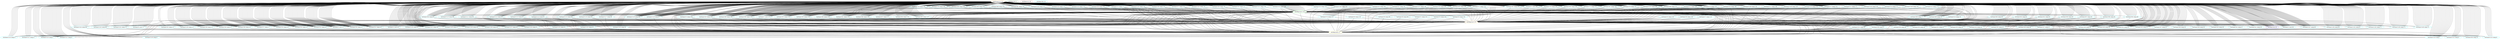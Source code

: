 graph {
"VarName('t129',temp)"[color=cyan,label="VarName('t129',temp).0"]
"ASMConst(12)"[color=orange,label="ASMConst(12).1"]
"VarName('t125',temp)"[color=cyan,label="VarName('t125',temp).2"]
"VarName('t124',temp)"[color=cyan,label="VarName('t124',temp).3"]
"VarName('t127',temp)"[color=cyan,label="VarName('t127',temp).4"]
"ASMReg('edi')"[color=forestgreen,label="ASMReg('edi').5"]
"VarName('t121',temp)"[color=cyan,label="VarName('t121',temp).6"]
"VarName('t120',temp)"[color=cyan,label="VarName('t120',temp).7"]
"VarName('t123',temp)"[color=cyan,label="VarName('t123',temp).8"]
"VarName('t122',temp)"[color=cyan,label="VarName('t122',temp).9"]
"VarName('t84',temp)"[color=cyan,label="VarName('t84',temp).10"]
"ASMReg('edx')"[color=yellow,label="ASMReg('edx').11"]
"VarName('t32',temp)"[color=cyan,label="VarName('t32',temp).12"]
"VarName('t128',temp)"[color=cyan,label="VarName('t128',temp).13"]
"VarName('t58',temp)"[color=cyan,label="VarName('t58',temp).14"]
"VarName('t59',temp)"[color=cyan,label="VarName('t59',temp).15"]
"VarName('t56',temp)"[color=cyan,label="VarName('t56',temp).16"]
"VarName('t57',temp)"[color=cyan,label="VarName('t57',temp).17"]
"VarName('t54',temp)"[color=cyan,label="VarName('t54',temp).18"]
"VarName('t55',temp)"[color=cyan,label="VarName('t55',temp).19"]
"VarName('t52',temp)"[color=cyan,label="VarName('t52',temp).20"]
"VarName('y',user)"[color=cyan,label="VarName('y',user).21"]
"VarName('t50',temp)"[color=cyan,label="VarName('t50',temp).22"]
"VarName('t51',temp)"[color=cyan,label="VarName('t51',temp).23"]
"VarName('a',user)"[color=cyan,label="VarName('a',user).24"]
"VarName('t126',temp)"[color=cyan,label="VarName('t126',temp).25"]
"VarName('t101',temp)"[color=cyan,label="VarName('t101',temp).26"]
"VarName('t138',temp)"[color=cyan,label="VarName('t138',temp).27"]
"VarName('t139',temp)"[color=cyan,label="VarName('t139',temp).28"]
"VarName('t136',temp)"[color=cyan,label="VarName('t136',temp).29"]
"VarName('t137',temp)"[color=cyan,label="VarName('t137',temp).30"]
"VarName('t134',temp)"[color=cyan,label="VarName('t134',temp).31"]
"VarName('t135',temp)"[color=cyan,label="VarName('t135',temp).32"]
"VarName('t132',temp)"[color=cyan,label="VarName('t132',temp).33"]
"ASMConst(12)"[color=orange,label="ASMConst(12).34"]
"VarName('t130',temp)"[color=cyan,label="VarName('t130',temp).35"]
"VarName('t131',temp)"[color=cyan,label="VarName('t131',temp).36"]
"VarName('t38',temp)"[color=cyan,label="VarName('t38',temp).37"]
"VarName('t39',temp)"[color=cyan,label="VarName('t39',temp).38"]
"ASMConst(12)"[color=orange,label="ASMConst(12).39"]
"VarName('t30',temp)"[color=cyan,label="VarName('t30',temp).40"]
"VarName('t31',temp)"[color=cyan,label="VarName('t31',temp).41"]
"ASMConst(12)"[color=orange,label="ASMConst(12).42"]
"VarName('t33',temp)"[color=cyan,label="VarName('t33',temp).43"]
"VarName('t34',temp)"[color=cyan,label="VarName('t34',temp).44"]
"VarName('t35',temp)"[color=cyan,label="VarName('t35',temp).45"]
"VarName('t36',temp)"[color=cyan,label="VarName('t36',temp).46"]
"VarName('t37',temp)"[color=cyan,label="VarName('t37',temp).47"]
"VarName('t49',temp)"[color=cyan,label="VarName('t49',temp).48"]
"VarName('t48',temp)"[color=cyan,label="VarName('t48',temp).49"]
"VarName('t45',temp)"[color=cyan,label="VarName('t45',temp).50"]
"VarName('t44',temp)"[color=cyan,label="VarName('t44',temp).51"]
"VarName('t47',temp)"[color=cyan,label="VarName('t47',temp).52"]
"VarName('t46',temp)"[color=cyan,label="VarName('t46',temp).53"]
"ASMConst(12)"[color=orange,label="ASMConst(12).54"]
"VarName('t40',temp)"[color=cyan,label="VarName('t40',temp).55"]
"VarName('t43',temp)"[color=cyan,label="VarName('t43',temp).56"]
"VarName('t42',temp)"[color=cyan,label="VarName('t42',temp).57"]
"ASMReg('esi')"[color=brown,label="ASMReg('esi').58"]
"VarName('t41',temp)"[color=cyan,label="VarName('t41',temp).59"]
"ASMConst(12)"[color=orange,label="ASMConst(12).60"]
"ASMReg('ebx')"[color=cyan,label="ASMReg('ebx').61"]
"ASMReg('esp')"[color=blue,label="ASMReg('esp').62"]
"ASMConst(12)"[color=orange,label="ASMConst(12).63"]
"VarName('z',user)"[color=cyan,label="VarName('z',user).64"]
"VarName('t107',temp)"[color=cyan,label="VarName('t107',temp).65"]
"VarName('t106',temp)"[color=cyan,label="VarName('t106',temp).66"]
"VarName('t105',temp)"[color=cyan,label="VarName('t105',temp).67"]
"VarName('t104',temp)"[color=cyan,label="VarName('t104',temp).68"]
"VarName('t103',temp)"[color=cyan,label="VarName('t103',temp).69"]
"VarName('t102',temp)"[color=cyan,label="VarName('t102',temp).70"]
"VarName('b',user)"[color=cyan,label="VarName('b',user).71"]
"VarName('t100',temp)"[color=cyan,label="VarName('t100',temp).72"]
"ASMConst(12)"[color=orange,label="ASMConst(12).73"]
"VarName('t109',temp)"[color=cyan,label="VarName('t109',temp).74"]
"VarName('t108',temp)"[color=cyan,label="VarName('t108',temp).75"]
"ASMReg('ecx')"[color=orange,label="ASMReg('ecx').76"]
"VarName('t69',temp)"[color=cyan,label="VarName('t69',temp).77"]
"VarName('t68',temp)"[color=cyan,label="VarName('t68',temp).78"]
"VarName('t13',temp)"[color=cyan,label="VarName('t13',temp).79"]
"VarName('t63',temp)"[color=cyan,label="VarName('t63',temp).80"]
"VarName('t62',temp)"[color=cyan,label="VarName('t62',temp).81"]
"VarName('t61',temp)"[color=cyan,label="VarName('t61',temp).82"]
"VarName('t60',temp)"[color=cyan,label="VarName('t60',temp).83"]
"VarName('t67',temp)"[color=cyan,label="VarName('t67',temp).84"]
"VarName('t66',temp)"[color=cyan,label="VarName('t66',temp).85"]
"VarName('t65',temp)"[color=cyan,label="VarName('t65',temp).86"]
"VarName('t64',temp)"[color=cyan,label="VarName('t64',temp).87"]
"VarName('t110',temp)"[color=cyan,label="VarName('t110',temp).88"]
"VarName('t111',temp)"[color=cyan,label="VarName('t111',temp).89"]
"VarName('t112',temp)"[color=cyan,label="VarName('t112',temp).90"]
"VarName('t113',temp)"[color=cyan,label="VarName('t113',temp).91"]
"VarName('t114',temp)"[color=cyan,label="VarName('t114',temp).92"]
"VarName('t115',temp)"[color=cyan,label="VarName('t115',temp).93"]
"VarName('t116',temp)"[color=cyan,label="VarName('t116',temp).94"]
"VarName('t117',temp)"[color=cyan,label="VarName('t117',temp).95"]
"VarName('t118',temp)"[color=cyan,label="VarName('t118',temp).96"]
"VarName('t119',temp)"[color=cyan,label="VarName('t119',temp).97"]
"VarName('t8',temp)"[color=cyan,label="VarName('t8',temp).98"]
"VarName('t9',temp)"[color=cyan,label="VarName('t9',temp).99"]
"VarName('t0',temp)"[color=cyan,label="VarName('t0',temp).100"]
"VarName('t1',temp)"[color=cyan,label="VarName('t1',temp).101"]
"VarName('t2',temp)"[color=cyan,label="VarName('t2',temp).102"]
"VarName('t3',temp)"[color=cyan,label="VarName('t3',temp).103"]
"VarName('t4',temp)"[color=cyan,label="VarName('t4',temp).104"]
"VarName('t5',temp)"[color=cyan,label="VarName('t5',temp).105"]
"VarName('t6',temp)"[color=cyan,label="VarName('t6',temp).106"]
"VarName('t53',temp)"[color=cyan,label="VarName('t53',temp).107"]
"ASMConst(12)"[color=orange,label="ASMConst(12).108"]
"VarName('t98',temp)"[color=cyan,label="VarName('t98',temp).109"]
"VarName('t99',temp)"[color=cyan,label="VarName('t99',temp).110"]
"VarName('c',user)"[color=cyan,label="VarName('c',user).111"]
"VarName('t92',temp)"[color=cyan,label="VarName('t92',temp).112"]
"VarName('t93',temp)"[color=cyan,label="VarName('t93',temp).113"]
"VarName('t90',temp)"[color=cyan,label="VarName('t90',temp).114"]
"VarName('t91',temp)"[color=cyan,label="VarName('t91',temp).115"]
"VarName('t96',temp)"[color=cyan,label="VarName('t96',temp).116"]
"VarName('t97',temp)"[color=cyan,label="VarName('t97',temp).117"]
"VarName('t94',temp)"[color=cyan,label="VarName('t94',temp).118"]
"VarName('t95',temp)"[color=cyan,label="VarName('t95',temp).119"]
"VarName('t7',temp)"[color=cyan,label="VarName('t7',temp).120"]
"VarName('t74',temp)"[color=cyan,label="VarName('t74',temp).121"]
"ASMReg('eax')"[color=green,label="ASMReg('eax').122"]
"VarName('t76',temp)"[color=cyan,label="VarName('t76',temp).123"]
"VarName('t77',temp)"[color=cyan,label="VarName('t77',temp).124"]
"VarName('t70',temp)"[color=cyan,label="VarName('t70',temp).125"]
"VarName('t71',temp)"[color=cyan,label="VarName('t71',temp).126"]
"VarName('t72',temp)"[color=cyan,label="VarName('t72',temp).127"]
"VarName('t73',temp)"[color=cyan,label="VarName('t73',temp).128"]
"VarName('t78',temp)"[color=cyan,label="VarName('t78',temp).129"]
"VarName('t79',temp)"[color=cyan,label="VarName('t79',temp).130"]
"ASMConst(12)"[color=orange,label="ASMConst(12).131"]
"VarName('t89',temp)"[color=cyan,label="VarName('t89',temp).132"]
"VarName('t88',temp)"[color=cyan,label="VarName('t88',temp).133"]
"VarName('t81',temp)"[color=cyan,label="VarName('t81',temp).134"]
"VarName('t80',temp)"[color=cyan,label="VarName('t80',temp).135"]
"VarName('t83',temp)"[color=cyan,label="VarName('t83',temp).136"]
"VarName('t82',temp)"[color=cyan,label="VarName('t82',temp).137"]
"VarName('t85',temp)"[color=cyan,label="VarName('t85',temp).138"]
"ASMConst(12)"[color=green,label="ASMConst(12).139"]
"VarName('t87',temp)"[color=cyan,label="VarName('t87',temp).140"]
"VarName('t86',temp)"[color=cyan,label="VarName('t86',temp).141"]
"VarName('t149',temp)"[color=cyan,label="VarName('t149',temp).142"]
"VarName('t148',temp)"[color=cyan,label="VarName('t148',temp).143"]
"VarName('t143',temp)"[color=cyan,label="VarName('t143',temp).144"]
"VarName('t142',temp)"[color=cyan,label="VarName('t142',temp).145"]
"VarName('t141',temp)"[color=cyan,label="VarName('t141',temp).146"]
"VarName('t140',temp)"[color=cyan,label="VarName('t140',temp).147"]
"VarName('t147',temp)"[color=cyan,label="VarName('t147',temp).148"]
"VarName('t146',temp)"[color=cyan,label="VarName('t146',temp).149"]
"VarName('t145',temp)"[color=cyan,label="VarName('t145',temp).150"]
"VarName('t144',temp)"[color=cyan,label="VarName('t144',temp).151"]
"ASMConst(12)"[color=orange,label="ASMConst(12).152"]
"VarName('t29',temp)"[color=cyan,label="VarName('t29',temp).153"]
"VarName('t28',temp)"[color=cyan,label="VarName('t28',temp).154"]
"VarName('t27',temp)"[color=cyan,label="VarName('t27',temp).155"]
"VarName('t26',temp)"[color=cyan,label="VarName('t26',temp).156"]
"VarName('t25',temp)"[color=cyan,label="VarName('t25',temp).157"]
"VarName('t24',temp)"[color=cyan,label="VarName('t24',temp).158"]
"VarName('t23',temp)"[color=cyan,label="VarName('t23',temp).159"]
"VarName('t22',temp)"[color=cyan,label="VarName('t22',temp).160"]
"VarName('t21',temp)"[color=cyan,label="VarName('t21',temp).161"]
"VarName('t20',temp)"[color=cyan,label="VarName('t20',temp).162"]
"VarName('x',user)"[color=cyan,label="VarName('x',user).163"]
"ASMConst(12)"[color=orange,label="ASMConst(12).164"]
"VarName('t133',temp)"[color=cyan,label="VarName('t133',temp).165"]
"VarName('t12',temp)"[color=cyan,label="VarName('t12',temp).166"]
"ASMConst(12)"[color=orange,label="ASMConst(12).167"]
"VarName('t10',temp)"[color=cyan,label="VarName('t10',temp).168"]
"VarName('t11',temp)"[color=cyan,label="VarName('t11',temp).169"]
"VarName('t16',temp)"[color=cyan,label="VarName('t16',temp).170"]
"VarName('t17',temp)"[color=cyan,label="VarName('t17',temp).171"]
"VarName('t14',temp)"[color=cyan,label="VarName('t14',temp).172"]
"VarName('t15',temp)"[color=cyan,label="VarName('t15',temp).173"]
"ASMConst(12)"[color=orange,label="ASMConst(12).174"]
"VarName('t18',temp)"[color=cyan,label="VarName('t18',temp).175"]
"VarName('t19',temp)"[color=cyan,label="VarName('t19',temp).176"]
"VarName('t75',temp)"[color=cyan,label="VarName('t75',temp).177"]
"ASMConst(12)"[color=orange,label="ASMConst(12).178"]

"ASMConst(12)" -- "VarName('t97',temp)"
"VarName('t103',temp)" -- "ASMConst(12)"
"ASMConst(12)" -- "VarName('t86',temp)"
"ASMConst(12)" -- "VarName('t13',temp)"
"ASMConst(12)" -- "VarName('t21',temp)"
"ASMConst(12)" -- "VarName('t135',temp)"
"VarName('t18',temp)" -- "ASMReg('edx')"
"VarName('t53',temp)" -- "ASMConst(12)"
"ASMReg('eax')" -- "ASMConst(12)"
"VarName('t113',temp)" -- "ASMConst(12)"
"ASMConst(12)" -- "VarName('t57',temp)"
"VarName('t118',temp)" -- "ASMConst(12)"
"ASMConst(12)" -- "VarName('y',user)"
"VarName('t78',temp)" -- "ASMConst(12)"
"VarName('t43',temp)" -- "ASMConst(12)"
"VarName('t106',temp)" -- "ASMReg('edx')"
"ASMConst(12)" -- "VarName('t124',temp)"
"ASMConst(12)" -- "VarName('t52',temp)"
"ASMReg('eax')" -- "VarName('t65',temp)"
"ASMConst(12)" -- "VarName('t94',temp)"
"ASMReg('eax')" -- "VarName('t33',temp)"
"ASMConst(12)" -- "VarName('t84',temp)"
"VarName('t132',temp)" -- "ASMReg('edx')"
"ASMConst(12)" -- "VarName('t118',temp)"
"ASMConst(12)" -- "VarName('t116',temp)"
"ASMReg('eax')" -- "VarName('t125',temp)"
"VarName('t65',temp)" -- "ASMConst(12)"
"VarName('t17',temp)" -- "ASMReg('ecx')"
"ASMConst(12)" -- "VarName('t127',temp)"
"ASMReg('eax')" -- "VarName('t121',temp)"
"VarName('t96',temp)" -- "ASMReg('edx')"
"ASMConst(12)" -- "VarName('t147',temp)"
"VarName('t63',temp)" -- "ASMReg('edx')"
"ASMConst(12)" -- "VarName('y',user)"
"VarName('t96',temp)" -- "ASMConst(12)"
"VarName('t71',temp)" -- "ASMConst(12)"
"ASMReg('ecx')" -- "VarName('t35',temp)"
"VarName('t110',temp)" -- "ASMConst(12)"
"VarName('t141',temp)" -- "ASMReg('eax')"
"ASMConst(12)" -- "VarName('t87',temp)"
"ASMConst(12)" -- "VarName('t95',temp)"
"ASMConst(12)" -- "VarName('t103',temp)"
"VarName('t76',temp)" -- "ASMReg('eax')"
"ASMConst(12)" -- "VarName('t99',temp)"
"ASMConst(12)" -- "ASMReg('esp')"
"ASMReg('eax')" -- "VarName('t36',temp)"
"ASMConst(12)" -- "VarName('t122',temp)"
"VarName('t61',temp)" -- "ASMConst(12)"
"VarName('t26',temp)" -- "ASMConst(12)"
"ASMConst(12)" -- "VarName('t68',temp)"
"VarName('t34',temp)" -- "ASMReg('edx')"
"ASMConst(12)" -- "VarName('t58',temp)"
"ASMConst(12)" -- "VarName('t63',temp)"
"ASMConst(12)" -- "VarName('t121',temp)"
"ASMConst(12)" -- "ASMReg('esp')"
"ASMConst(12)" -- "VarName('t67',temp)"
"ASMConst(12)" -- "VarName('t45',temp)"
"ASMConst(12)" -- "VarName('t55',temp)"
"ASMReg('eax')" -- "VarName('t84',temp)"
"VarName('t61',temp)" -- "ASMConst(12)"
"VarName('t91',temp)" -- "ASMConst(12)"
"ASMConst(12)" -- "VarName('t120',temp)"
"ASMReg('edx')" -- "VarName('t129',temp)"
"VarName('t119',temp)" -- "ASMConst(12)"
"VarName('t31',temp)" -- "ASMConst(12)"
"ASMReg('ecx')" -- "VarName('a',user)"
"VarName('t74',temp)" -- "ASMConst(12)"
"VarName('t82',temp)" -- "ASMConst(12)"
"ASMReg('eax')" -- "VarName('t128',temp)"
"ASMConst(12)" -- "ASMReg('eax')"
"VarName('t86',temp)" -- "ASMConst(12)"
"VarName('t100',temp)" -- "ASMConst(12)"
"ASMReg('ecx')" -- "VarName('t32',temp)"
"VarName('t70',temp)" -- "ASMConst(12)"
"VarName('t96',temp)" -- "ASMConst(12)"
"ASMConst(12)" -- "VarName('z',user)"
"VarName('t88',temp)" -- "ASMConst(12)"
"VarName('t28',temp)" -- "ASMReg('edx')"
"ASMConst(12)" -- "VarName('t90',temp)"
"ASMConst(12)" -- "VarName('t56',temp)"
"ASMReg('eax')" -- "VarName('t38',temp)"
"VarName('t83',temp)" -- "ASMConst(12)"
"ASMConst(12)" -- "VarName('t123',temp)"
"VarName('t102',temp)" -- "ASMConst(12)"
"VarName('t115',temp)" -- "ASMConst(12)"
"VarName('t140',temp)" -- "ASMReg('eax')"
"VarName('t74',temp)" -- "ASMConst(12)"
"ASMConst(12)" -- "VarName('t64',temp)"
"ASMConst(12)" -- "VarName('t68',temp)"
"VarName('t116',temp)" -- "ASMConst(12)"
"VarName('t112',temp)" -- "ASMConst(12)"
"ASMConst(12)" -- "VarName('t89',temp)"
"ASMConst(12)" -- "VarName('t49',temp)"
"ASMReg('eax')" -- "VarName('t93',temp)"
"VarName('t100',temp)" -- "ASMReg('edx')"
"VarName('t96',temp)" -- "ASMConst(12)"
"ASMConst(12)" -- "VarName('t71',temp)"
"VarName('t77',temp)" -- "ASMReg('edx')"
"VarName('t81',temp)" -- "ASMReg('ecx')"
"VarName('t87',temp)" -- "ASMConst(12)"
"ASMConst(12)" -- "VarName('t99',temp)"
"ASMReg('eax')" -- "VarName('t132',temp)"
"VarName('t75',temp)" -- "ASMConst(12)"
"VarName('t92',temp)" -- "ASMConst(12)"
"ASMConst(12)" -- "VarName('t116',temp)"
"VarName('b',user)" -- "ASMConst(12)"
"VarName('t147',temp)" -- "ASMReg('ecx')"
"ASMConst(12)" -- "VarName('t73',temp)"
"VarName('t106',temp)" -- "ASMConst(12)"
"ASMConst(12)" -- "VarName('t84',temp)"
"ASMConst(12)" -- "VarName('t55',temp)"
"ASMReg('esp')" -- "ASMConst(12)"
"VarName('t115',temp)" -- "ASMConst(12)"
"ASMConst(12)" -- "VarName('t51',temp)"
"VarName('t99',temp)" -- "ASMConst(12)"
"ASMConst(12)" -- "VarName('t58',temp)"
"ASMConst(12)" -- "VarName('t19',temp)"
"VarName('t14',temp)" -- "ASMConst(12)"
"ASMReg('eax')" -- "VarName('t47',temp)"
"VarName('z',user)" -- "ASMConst(12)"
"VarName('t113',temp)" -- "ASMConst(12)"
"ASMReg('ecx')" -- "VarName('t54',temp)"
"ASMConst(12)" -- "VarName('t69',temp)"
"ASMConst(12)" -- "VarName('t100',temp)"
"ASMReg('eax')" -- "VarName('t98',temp)"
"VarName('t63',temp)" -- "ASMConst(12)"
"ASMConst(12)" -- "VarName('t78',temp)"
"ASMConst(12)" -- "VarName('t134',temp)"
"ASMConst(12)" -- "VarName('t59',temp)"
"ASMConst(12)" -- "VarName('b',user)"
"ASMConst(12)" -- "VarName('t105',temp)"
"VarName('t93',temp)" -- "ASMConst(12)"
"VarName('t119',temp)" -- "ASMReg('edx')"
"VarName('t135',temp)" -- "ASMReg('edx')"
"VarName('t82',temp)" -- "ASMConst(12)"
"ASMReg('ecx')" -- "VarName('t30',temp)"
"ASMConst(12)" -- "VarName('t120',temp)"
"VarName('t14',temp)" -- "ASMReg('ecx')"
"ASMConst(12)" -- "VarName('t59',temp)"
"VarName('t62',temp)" -- "ASMConst(12)"
"VarName('t91',temp)" -- "ASMReg('edx')"
"VarName('t23',temp)" -- "ASMReg('eax')"
"VarName('t24',temp)" -- "ASMConst(12)"
"ASMConst(12)" -- "VarName('z',user)"
"VarName('t100',temp)" -- "ASMConst(12)"
"ASMConst(12)" -- "VarName('t87',temp)"
"ASMConst(12)" -- "VarName('t58',temp)"
"ASMConst(12)" -- "VarName('t134',temp)"
"ASMConst(12)" -- "VarName('t128',temp)"
"ASMReg('eax')" -- "VarName('t4',temp)"
"ASMConst(12)" -- "VarName('t57',temp)"
"ASMConst(12)" -- "VarName('t60',temp)"
"VarName('t33',temp)" -- "ASMReg('edx')"
"ASMConst(12)" -- "VarName('t107',temp)"
"VarName('z',user)" -- "ASMConst(12)"
"ASMConst(12)" -- "VarName('t87',temp)"
"ASMReg('edx')" -- "VarName('t84',temp)"
"VarName('t104',temp)" -- "ASMConst(12)"
"ASMConst(12)" -- "VarName('t42',temp)"
"VarName('t119',temp)" -- "ASMConst(12)"
"ASMConst(12)" -- "VarName('t50',temp)"
"VarName('t106',temp)" -- "ASMConst(12)"
"VarName('c',user)" -- "ASMConst(12)"
"VarName('t97',temp)" -- "ASMReg('ecx')"
"ASMConst(12)" -- "VarName('t132',temp)"
"VarName('t90',temp)" -- "ASMConst(12)"
"ASMConst(12)" -- "VarName('t52',temp)"
"ASMReg('eax')" -- "VarName('t45',temp)"
"ASMConst(12)" -- "VarName('t106',temp)"
"VarName('t94',temp)" -- "ASMConst(12)"
"VarName('t146',temp)" -- "ASMConst(12)"
"ASMConst(12)" -- "VarName('t131',temp)"
"VarName('t107',temp)" -- "ASMConst(12)"
"VarName('t100',temp)" -- "ASMConst(12)"
"ASMConst(12)" -- "VarName('t66',temp)"
"ASMConst(12)" -- "VarName('t134',temp)"
"ASMConst(12)" -- "VarName('t114',temp)"
"VarName('t17',temp)" -- "ASMReg('eax')"
"ASMConst(12)" -- "VarName('y',user)"
"ASMConst(12)" -- "VarName('b',user)"
"VarName('t102',temp)" -- "ASMConst(12)"
"ASMConst(12)" -- "VarName('t123',temp)"
"VarName('t105',temp)" -- "ASMConst(12)"
"ASMReg('ecx')" -- "VarName('t124',temp)"
"ASMReg('eax')" -- "VarName('t99',temp)"
"ASMConst(12)" -- "VarName('t136',temp)"
"ASMReg('ecx')" -- "VarName('t59',temp)"
"VarName('t36',temp)" -- "ASMConst(12)"
"VarName('t9',temp)" -- "ASMReg('edx')"
"ASMConst(12)" -- "VarName('t43',temp)"
"ASMReg('ecx')" -- "VarName('t48',temp)"
"VarName('t5',temp)" -- "ASMReg('edx')"
"ASMConst(12)" -- "VarName('t72',temp)"
"ASMConst(12)" -- "VarName('t65',temp)"
"ASMConst(12)" -- "VarName('t107',temp)"
"VarName('t115',temp)" -- "ASMConst(12)"
"VarName('t92',temp)" -- "ASMConst(12)"
"ASMConst(12)" -- "VarName('t55',temp)"
"ASMConst(12)" -- "VarName('t59',temp)"
"ASMConst(12)" -- "VarName('t113',temp)"
"ASMConst(12)" -- "VarName('t106',temp)"
"VarName('t80',temp)" -- "ASMReg('ecx')"
"ASMReg('ecx')" -- "VarName('t104',temp)"
"ASMConst(12)" -- "VarName('y',user)"
"VarName('x',user)" -- "ASMReg('ecx')"
"VarName('t25',temp)" -- "ASMReg('ecx')"
"VarName('t80',temp)" -- "ASMConst(12)"
"ASMConst(12)" -- "VarName('t135',temp)"
"VarName('t89',temp)" -- "ASMConst(12)"
"ASMConst(12)" -- "VarName('t63',temp)"
"ASMReg('eax')" -- "VarName('t37',temp)"
"ASMReg('eax')" -- "VarName('t134',temp)"
"ASMConst(12)" -- "VarName('t52',temp)"
"VarName('t97',temp)" -- "ASMConst(12)"
"ASMConst(12)" -- "VarName('t49',temp)"
"ASMConst(12)" -- "VarName('t121',temp)"
"ASMConst(12)" -- "VarName('t56',temp)"
"ASMConst(12)" -- "VarName('t48',temp)"
"ASMReg('eax')" -- "ASMConst(12)"
"VarName('t88',temp)" -- "ASMReg('edx')"
"ASMConst(12)" -- "VarName('t94',temp)"
"ASMConst(12)" -- "VarName('t92',temp)"
"ASMConst(12)" -- "VarName('t56',temp)"
"VarName('t27',temp)" -- "ASMReg('ecx')"
"ASMConst(12)" -- "VarName('t103',temp)"
"VarName('t70',temp)" -- "ASMReg('edx')"
"ASMConst(12)" -- "VarName('t70',temp)"
"ASMConst(12)" -- "VarName('t46',temp)"
"VarName('t76',temp)" -- "ASMConst(12)"
"VarName('t86',temp)" -- "ASMConst(12)"
"VarName('t100',temp)" -- "ASMConst(12)"
"ASMReg('eax')" -- "VarName('t32',temp)"
"ASMReg('eax')" -- "VarName('t53',temp)"
"VarName('t85',temp)" -- "ASMConst(12)"
"ASMConst(12)" -- "VarName('t91',temp)"
"VarName('t117',temp)" -- "ASMConst(12)"
"VarName('t45',temp)" -- "ASMConst(12)"
"VarName('t75',temp)" -- "ASMConst(12)"
"ASMConst(12)" -- "VarName('t107',temp)"
"ASMConst(12)" -- "VarName('t120',temp)"
"ASMConst(12)" -- "VarName('t114',temp)"
"ASMConst(12)" -- "VarName('t64',temp)"
"ASMConst(12)" -- "VarName('t106',temp)"
"VarName('c',user)" -- "ASMConst(12)"
"ASMConst(12)" -- "VarName('t55',temp)"
"VarName('t141',temp)" -- "ASMConst(12)"
"ASMConst(12)" -- "VarName('a',user)"
"ASMConst(12)" -- "VarName('t52',temp)"
"ASMConst(12)" -- "VarName('t83',temp)"
"VarName('t9',temp)" -- "ASMReg('ecx')"
"VarName('t82',temp)" -- "ASMConst(12)"
"VarName('t94',temp)" -- "ASMReg('edx')"
"VarName('t68',temp)" -- "ASMConst(12)"
"VarName('t26',temp)" -- "ASMReg('eax')"
"ASMConst(12)" -- "VarName('t95',temp)"
"VarName('t73',temp)" -- "ASMReg('eax')"
"VarName('t90',temp)" -- "ASMConst(12)"
"ASMConst(12)" -- "VarName('z',user)"
"ASMConst(12)" -- "VarName('t85',temp)"
"ASMConst(12)" -- "VarName('t79',temp)"
"ASMConst(12)" -- "VarName('t136',temp)"
"VarName('t82',temp)" -- "ASMReg('eax')"
"VarName('t80',temp)" -- "ASMConst(12)"
"VarName('t81',temp)" -- "ASMConst(12)"
"ASMConst(12)" -- "VarName('t52',temp)"
"VarName('t115',temp)" -- "ASMConst(12)"
"ASMConst(12)" -- "VarName('t70',temp)"
"VarName('t116',temp)" -- "ASMReg('ecx')"
"ASMReg('ecx')" -- "VarName('t50',temp)"
"VarName('t36',temp)" -- "ASMReg('edx')"
"ASMReg('eax')" -- "VarName('t58',temp)"
"ASMReg('eax')" -- "VarName('t62',temp)"
"VarName('t40',temp)" -- "ASMConst(12)"
"ASMConst(12)" -- "VarName('t91',temp)"
"VarName('t99',temp)" -- "ASMConst(12)"
"ASMConst(12)" -- "VarName('t118',temp)"
"ASMConst(12)" -- "VarName('t120',temp)"
"ASMConst(12)" -- "VarName('t100',temp)"
"ASMConst(12)" -- "VarName('t129',temp)"
"ASMConst(12)" -- "VarName('t109',temp)"
"VarName('t0',temp)" -- "ASMReg('edx')"
"ASMConst(12)" -- "VarName('t118',temp)"
"ASMConst(12)" -- "VarName('t104',temp)"
"ASMConst(12)" -- "VarName('x',user)"
"ASMConst(12)" -- "VarName('t144',temp)"
"VarName('a',user)" -- "ASMReg('edx')"
"VarName('t148',temp)" -- "ASMConst(12)"
"ASMReg('ecx')" -- "VarName('t38',temp)"
"ASMConst(12)" -- "VarName('t82',temp)"
"VarName('t2',temp)" -- "ASMConst(12)"
"VarName('t92',temp)" -- "ASMConst(12)"
"ASMConst(12)" -- "VarName('t82',temp)"
"ASMConst(12)" -- "VarName('t25',temp)"
"ASMConst(12)" -- "VarName('t139',temp)"
"ASMConst(12)" -- "VarName('t121',temp)"
"VarName('t78',temp)" -- "ASMConst(12)"
"ASMConst(12)" -- "VarName('t74',temp)"
"ASMConst(12)" -- "VarName('t51',temp)"
"ASMConst(12)" -- "VarName('t119',temp)"
"ASMReg('ecx')" -- "VarName('t129',temp)"
"VarName('t108',temp)" -- "ASMConst(12)"
"VarName('t67',temp)" -- "ASMConst(12)"
"ASMConst(12)" -- "VarName('t48',temp)"
"ASMConst(12)" -- "VarName('t39',temp)"
"ASMConst(12)" -- "VarName('t120',temp)"
"ASMConst(12)" -- "VarName('t56',temp)"
"ASMReg('eax')" -- "VarName('t69',temp)"
"VarName('t79',temp)" -- "ASMConst(12)"
"VarName('t89',temp)" -- "ASMConst(12)"
"VarName('t70',temp)" -- "ASMReg('eax')"
"VarName('t70',temp)" -- "ASMConst(12)"
"ASMConst(12)" -- "VarName('t109',temp)"
"ASMConst(12)" -- "VarName('t113',temp)"
"VarName('t64',temp)" -- "ASMConst(12)"
"ASMConst(12)" -- "VarName('t101',temp)"
"VarName('t111',temp)" -- "ASMConst(12)"
"ASMConst(12)" -- "VarName('t143',temp)"
"VarName('t80',temp)" -- "ASMConst(12)"
"ASMConst(12)" -- "VarName('y',user)"
"ASMConst(12)" -- "VarName('t54',temp)"
"ASMReg('ecx')" -- "VarName('t31',temp)"
"ASMConst(12)" -- "VarName('t119',temp)"
"ASMConst(12)" -- "VarName('t95',temp)"
"ASMConst(12)" -- "VarName('t126',temp)"
"VarName('t26',temp)" -- "ASMReg('ecx')"
"VarName('t67',temp)" -- "ASMReg('edx')"
"VarName('t98',temp)" -- "ASMConst(12)"
"VarName('t119',temp)" -- "ASMConst(12)"
"ASMConst(12)" -- "VarName('t56',temp)"
"ASMConst(12)" -- "VarName('t67',temp)"
"ASMConst(12)" -- "VarName('z',user)"
"ASMReg('ecx')" -- "VarName('t120',temp)"
"ASMConst(12)" -- "VarName('t53',temp)"
"ASMConst(12)" -- "VarName('t116',temp)"
"VarName('t81',temp)" -- "ASMConst(12)"
"ASMConst(12)" -- "VarName('t67',temp)"
"VarName('t60',temp)" -- "ASMConst(12)"
"ASMConst(12)" -- "VarName('t47',temp)"
"ASMReg('eax')" -- "VarName('t115',temp)"
"ASMConst(12)" -- "VarName('t113',temp)"
"VarName('t3',temp)" -- "ASMReg('edx')"
"ASMConst(12)" -- "VarName('y',user)"
"VarName('t82',temp)" -- "ASMConst(12)"
"VarName('c',user)" -- "ASMConst(12)"
"VarName('t95',temp)" -- "ASMConst(12)"
"ASMConst(12)" -- "VarName('t147',temp)"
"ASMConst(12)" -- "VarName('t70',temp)"
"ASMConst(12)" -- "VarName('t93',temp)"
"ASMConst(12)" -- "VarName('t56',temp)"
"ASMConst(12)" -- "VarName('c',user)"
"ASMReg('eax')" -- "ASMConst(12)"
"VarName('x',user)" -- "ASMConst(12)"
"ASMConst(12)" -- "VarName('t52',temp)"
"ASMReg('eax')" -- "VarName('a',user)"
"ASMReg('eax')" -- "VarName('t118',temp)"
"VarName('t128',temp)" -- "ASMReg('edx')"
"VarName('t72',temp)" -- "ASMConst(12)"
"VarName('t99',temp)" -- "ASMConst(12)"
"ASMConst(12)" -- "VarName('t68',temp)"
"ASMReg('ecx')" -- "VarName('t127',temp)"
"ASMConst(12)" -- "VarName('t114',temp)"
"VarName('t72',temp)" -- "ASMReg('ecx')"
"VarName('t100',temp)" -- "ASMConst(12)"
"VarName('t117',temp)" -- "ASMReg('ecx')"
"ASMConst(12)" -- "VarName('t60',temp)"
"ASMReg('eax')" -- "ASMReg('esp')"
"ASMConst(12)" -- "VarName('t79',temp)"
"VarName('t53',temp)" -- "ASMConst(12)"
"ASMConst(12)" -- "VarName('t48',temp)"
"ASMConst(12)" -- "VarName('t139',temp)"
"ASMReg('eax')" -- "VarName('t30',temp)"
"VarName('t65',temp)" -- "ASMConst(12)"
"VarName('t147',temp)" -- "ASMConst(12)"
"ASMReg('ecx')" -- "VarName('y',user)"
"ASMConst(12)" -- "VarName('t108',temp)"
"ASMConst(12)" -- "VarName('t112',temp)"
"ASMConst(12)" -- "VarName('t108',temp)"
"ASMConst(12)" -- "VarName('t74',temp)"
"ASMConst(12)" -- "VarName('t140',temp)"
"ASMReg('eax')" -- "VarName('t97',temp)"
"ASMConst(12)" -- "VarName('t79',temp)"
"ASMConst(12)" -- "VarName('t51',temp)"
"ASMReg('eax')" -- "ASMReg('ecx')"
"ASMConst(12)" -- "VarName('t74',temp)"
"ASMConst(12)" -- "VarName('t100',temp)"
"ASMConst(12)" -- "VarName('t88',temp)"
"ASMReg('eax')" -- "VarName('t111',temp)"
"ASMReg('eax')" -- "VarName('t7',temp)"
"ASMConst(12)" -- "VarName('t138',temp)"
"VarName('t19',temp)" -- "ASMConst(12)"
"ASMReg('eax')" -- "VarName('t102',temp)"
"VarName('t104',temp)" -- "ASMConst(12)"
"VarName('t108',temp)" -- "ASMConst(12)"
"ASMConst(12)" -- "VarName('t78',temp)"
"ASMConst(12)" -- "VarName('t69',temp)"
"ASMConst(12)" -- "VarName('t70',temp)"
"VarName('t107',temp)" -- "ASMReg('edx')"
"ASMConst(12)" -- "VarName('t130',temp)"
"VarName('t88',temp)" -- "ASMConst(12)"
"ASMConst(12)" -- "VarName('t55',temp)"
"VarName('t58',temp)" -- "ASMReg('edx')"
"VarName('t83',temp)" -- "ASMConst(12)"
"ASMConst(12)" -- "VarName('a',user)"
"ASMConst(12)" -- "VarName('t101',temp)"
"ASMReg('ecx')" -- "VarName('t128',temp)"
"VarName('t64',temp)" -- "ASMConst(12)"
"VarName('t29',temp)" -- "ASMReg('eax')"
"ASMReg('eax')" -- "VarName('t46',temp)"
"ASMConst(12)" -- "VarName('t101',temp)"
"ASMConst(12)" -- "VarName('t149',temp)"
"VarName('t145',temp)" -- "ASMReg('edx')"
"VarName('t79',temp)" -- "ASMConst(12)"
"VarName('t141',temp)" -- "ASMReg('edx')"
"VarName('t97',temp)" -- "ASMConst(12)"
"VarName('t117',temp)" -- "ASMConst(12)"
"ASMConst(12)" -- "VarName('a',user)"
"VarName('t12',temp)" -- "ASMReg('eax')"
"VarName('t146',temp)" -- "ASMConst(12)"
"ASMConst(12)" -- "VarName('t83',temp)"
"ASMReg('esp')" -- "ASMConst(12)"
"ASMConst(12)" -- "VarName('t121',temp)"
"VarName('t99',temp)" -- "ASMReg('edx')"
"ASMConst(12)" -- "VarName('t131',temp)"
"VarName('t95',temp)" -- "ASMReg('edx')"
"VarName('t27',temp)" -- "ASMConst(12)"
"ASMConst(12)" -- "VarName('t46',temp)"
"VarName('z',user)" -- "ASMReg('edx')"
"ASMConst(12)" -- "VarName('t104',temp)"
"VarName('t35',temp)" -- "ASMConst(12)"
"ASMConst(12)" -- "VarName('b',user)"
"ASMConst(12)" -- "VarName('t60',temp)"
"ASMConst(12)" -- "VarName('t26',temp)"
"ASMConst(12)" -- "VarName('t77',temp)"
"ASMConst(12)" -- "VarName('t46',temp)"
"ASMConst(12)" -- "VarName('t117',temp)"
"VarName('t25',temp)" -- "ASMReg('edx')"
"VarName('t66',temp)" -- "ASMConst(12)"
"VarName('t140',temp)" -- "ASMConst(12)"
"VarName('t72',temp)" -- "ASMReg('edx')"
"VarName('t37',temp)" -- "ASMReg('edx')"
"VarName('t62',temp)" -- "ASMConst(12)"
"VarName('t119',temp)" -- "ASMConst(12)"
"ASMReg('ecx')" -- "VarName('t101',temp)"
"ASMConst(12)" -- "VarName('t117',temp)"
"ASMReg('eax')" -- "VarName('t41',temp)"
"VarName('t82',temp)" -- "ASMConst(12)"
"VarName('z',user)" -- "ASMConst(12)"
"ASMConst(12)" -- "ASMReg('eax')"
"ASMReg('ecx')" -- "VarName('t102',temp)"
"VarName('x',user)" -- "ASMConst(12)"
"VarName('t68',temp)" -- "ASMConst(12)"
"ASMConst(12)" -- "VarName('t130',temp)"
"VarName('t65',temp)" -- "ASMConst(12)"
"VarName('b',user)" -- "ASMConst(12)"
"ASMConst(12)" -- "VarName('t110',temp)"
"ASMConst(12)" -- "VarName('t72',temp)"
"ASMReg('eax')" -- "VarName('t101',temp)"
"ASMConst(12)" -- "VarName('t110',temp)"
"ASMConst(12)" -- "VarName('t30',temp)"
"VarName('t75',temp)" -- "ASMConst(12)"
"ASMReg('ecx')" -- "VarName('t123',temp)"
"ASMConst(12)" -- "VarName('t110',temp)"
"VarName('t107',temp)" -- "ASMConst(12)"
"ASMConst(12)" -- "VarName('t46',temp)"
"ASMConst(12)" -- "VarName('t106',temp)"
"ASMConst(12)" -- "VarName('t73',temp)"
"VarName('t67',temp)" -- "ASMConst(12)"
"VarName('t90',temp)" -- "ASMConst(12)"
"VarName('t133',temp)" -- "ASMReg('eax')"
"ASMConst(12)" -- "VarName('t59',temp)"
"VarName('t67',temp)" -- "ASMConst(12)"
"VarName('t98',temp)" -- "ASMReg('ecx')"
"ASMConst(12)" -- "VarName('t102',temp)"
"VarName('t76',temp)" -- "ASMConst(12)"
"ASMReg('ecx')" -- "VarName('t108',temp)"
"VarName('t87',temp)" -- "ASMConst(12)"
"ASMConst(12)" -- "VarName('t115',temp)"
"ASMReg('eax')" -- "VarName('t48',temp)"
"ASMReg('eax')" -- "VarName('t56',temp)"
"VarName('x',user)" -- "ASMConst(12)"
"VarName('t115',temp)" -- "ASMConst(12)"
"ASMConst(12)" -- "VarName('t43',temp)"
"VarName('t87',temp)" -- "ASMReg('ecx')"
"ASMConst(12)" -- "VarName('t127',temp)"
"ASMConst(12)" -- "VarName('t67',temp)"
"ASMConst(12)" -- "VarName('t103',temp)"
"ASMConst(12)" -- "VarName('t106',temp)"
"VarName('t64',temp)" -- "ASMConst(12)"
"ASMReg('eax')" -- "VarName('t130',temp)"
"ASMReg('edx')" -- "VarName('t121',temp)"
"VarName('c',user)" -- "ASMConst(12)"
"VarName('t99',temp)" -- "ASMReg('ecx')"
"ASMReg('ecx')" -- "VarName('t56',temp)"
"ASMConst(12)" -- "VarName('t85',temp)"
"ASMReg('ecx')" -- "VarName('t43',temp)"
"ASMConst(12)" -- "VarName('t121',temp)"
"ASMConst(12)" -- "VarName('t90',temp)"
"VarName('t113',temp)" -- "ASMConst(12)"
"ASMConst(12)" -- "VarName('t52',temp)"
"VarName('t20',temp)" -- "ASMReg('edx')"
"ASMConst(12)" -- "VarName('t74',temp)"
"ASMConst(12)" -- "VarName('t78',temp)"
"ASMConst(12)" -- "VarName('t133',temp)"
"VarName('t53',temp)" -- "ASMReg('ecx')"
"ASMReg('ecx')" -- "VarName('t134',temp)"
"VarName('t141',temp)" -- "ASMConst(12)"
"ASMConst(12)" -- "VarName('a',user)"
"VarName('t112',temp)" -- "ASMConst(12)"
"VarName('t63',temp)" -- "ASMConst(12)"
"VarName('x',user)" -- "ASMConst(12)"
"ASMConst(12)" -- "VarName('t15',temp)"
"VarName('t22',temp)" -- "ASMReg('ecx')"
"ASMConst(12)" -- "VarName('t69',temp)"
"VarName('t118',temp)" -- "ASMReg('edx')"
"VarName('t90',temp)" -- "ASMConst(12)"
"VarName('t83',temp)" -- "ASMConst(12)"
"VarName('t43',temp)" -- "ASMReg('edx')"
"VarName('t97',temp)" -- "ASMConst(12)"
"VarName('t47',temp)" -- "ASMReg('edx')"
"VarName('t89',temp)" -- "ASMConst(12)"
"VarName('t86',temp)" -- "ASMReg('eax')"
"ASMConst(12)" -- "VarName('t65',temp)"
"ASMConst(12)" -- "VarName('t103',temp)"
"VarName('t2',temp)" -- "ASMReg('ecx')"
"VarName('t22',temp)" -- "ASMReg('eax')"
"VarName('t25',temp)" -- "ASMConst(12)"
"ASMReg('eax')" -- "VarName('t139',temp)"
"ASMConst(12)" -- "VarName('t101',temp)"
"ASMConst(12)" -- "VarName('t59',temp)"
"VarName('t71',temp)" -- "ASMConst(12)"
"ASMConst(12)" -- "VarName('t149',temp)"
"ASMReg('eax')" -- "VarName('t126',temp)"
"ASMConst(12)" -- "VarName('t48',temp)"
"VarName('t80',temp)" -- "ASMConst(12)"
"VarName('t140',temp)" -- "ASMConst(12)"
"VarName('t78',temp)" -- "ASMConst(12)"
"ASMConst(12)" -- "VarName('t99',temp)"
"VarName('t138',temp)" -- "ASMReg('edx')"
"ASMReg('ecx')" -- "VarName('t36',temp)"
"ASMConst(12)" -- "VarName('t108',temp)"
"ASMConst(12)" -- "VarName('t81',temp)"
"ASMConst(12)" -- "VarName('t10',temp)"
"ASMConst(12)" -- "VarName('t20',temp)"
"ASMConst(12)" -- "ASMReg('esp')"
"VarName('t30',temp)" -- "ASMConst(12)"
"VarName('t16',temp)" -- "ASMReg('eax')"
"ASMConst(12)" -- "VarName('t56',temp)"
"ASMConst(12)" -- "VarName('t53',temp)"
"VarName('t98',temp)" -- "ASMReg('edx')"
"VarName('t26',temp)" -- "ASMReg('edx')"
"VarName('t97',temp)" -- "ASMConst(12)"
"VarName('t99',temp)" -- "ASMConst(12)"
"ASMConst(12)" -- "VarName('t60',temp)"
"VarName('t75',temp)" -- "ASMReg('edx')"
"ASMReg('eax')" -- "VarName('t66',temp)"
"VarName('t93',temp)" -- "ASMConst(12)"
"ASMConst(12)" -- "VarName('t95',temp)"
"ASMConst(12)" -- "VarName('t88',temp)"
"VarName('t114',temp)" -- "ASMConst(12)"
"VarName('t75',temp)" -- "ASMConst(12)"
"VarName('t67',temp)" -- "ASMConst(12)"
"ASMConst(12)" -- "VarName('z',user)"
"VarName('t92',temp)" -- "ASMConst(12)"
"VarName('t48',temp)" -- "ASMConst(12)"
"VarName('t126',temp)" -- "ASMReg('edx')"
"ASMConst(12)" -- "VarName('t108',temp)"
"VarName('t91',temp)" -- "ASMConst(12)"
"VarName('t75',temp)" -- "ASMConst(12)"
"VarName('t105',temp)" -- "ASMConst(12)"
"VarName('t64',temp)" -- "ASMConst(12)"
"VarName('t8',temp)" -- "ASMReg('edx')"
"ASMConst(12)" -- "VarName('t86',temp)"
"VarName('t4',temp)" -- "ASMReg('edx')"
"ASMConst(12)" -- "VarName('t96',temp)"
"VarName('t69',temp)" -- "ASMConst(12)"
"ASMConst(12)" -- "VarName('t125',temp)"
"ASMConst(12)" -- "VarName('t144',temp)"
"VarName('t28',temp)" -- "ASMReg('eax')"
"ASMConst(12)" -- "VarName('t55',temp)"
"ASMConst(12)" -- "VarName('t62',temp)"
"ASMConst(12)" -- "VarName('t118',temp)"
"ASMReg('eax')" -- "VarName('t64',temp)"
"ASMConst(12)" -- "VarName('t66',temp)"
"VarName('t92',temp)" -- "ASMReg('ecx')"
"ASMConst(12)" -- "VarName('t44',temp)"
"VarName('t59',temp)" -- "ASMReg('edx')"
"ASMConst(12)" -- "VarName('t94',temp)"
"ASMReg('esp')" -- "ASMConst(12)"
"ASMReg('eax')" -- "VarName('c',user)"
"VarName('t81',temp)" -- "ASMConst(12)"
"VarName('t23',temp)" -- "ASMReg('ecx')"
"ASMConst(12)" -- "VarName('c',user)"
"VarName('t61',temp)" -- "ASMConst(12)"
"VarName('t100',temp)" -- "ASMConst(12)"
"ASMConst(12)" -- "VarName('t67',temp)"
"ASMConst(12)" -- "VarName('t110',temp)"
"VarName('t108',temp)" -- "ASMReg('edx')"
"VarName('t3',temp)" -- "ASMConst(12)"
"ASMConst(12)" -- "VarName('t111',temp)"
"VarName('t116',temp)" -- "ASMConst(12)"
"VarName('t96',temp)" -- "ASMConst(12)"
"ASMConst(12)" -- "VarName('t113',temp)"
"ASMReg('eax')" -- "VarName('t129',temp)"
"VarName('t76',temp)" -- "ASMConst(12)"
"VarName('t105',temp)" -- "ASMConst(12)"
"ASMConst(12)" -- "VarName('t96',temp)"
"VarName('b',user)" -- "ASMReg('edx')"
"VarName('t64',temp)" -- "ASMReg('ecx')"
"VarName('t89',temp)" -- "ASMReg('edx')"
"ASMConst(12)" -- "VarName('t91',temp)"
"ASMConst(12)" -- "VarName('t57',temp)"
"ASMConst(12)" -- "VarName('t139',temp)"
"VarName('t97',temp)" -- "ASMConst(12)"
"VarName('t142',temp)" -- "ASMConst(12)"
"VarName('t105',temp)" -- "ASMConst(12)"
"ASMConst(12)" -- "VarName('t73',temp)"
"ASMConst(12)" -- "VarName('t126',temp)"
"ASMConst(12)" -- "VarName('t111',temp)"
"VarName('t105',temp)" -- "ASMConst(12)"
"VarName('t11',temp)" -- "ASMReg('eax')"
"VarName('t80',temp)" -- "ASMConst(12)"
"ASMConst(12)" -- "VarName('t44',temp)"
"ASMConst(12)" -- "VarName('t76',temp)"
"VarName('t73',temp)" -- "ASMConst(12)"
"ASMReg('eax')" -- "VarName('t92',temp)"
"VarName('t73',temp)" -- "ASMReg('edx')"
"VarName('t102',temp)" -- "ASMConst(12)"
"ASMConst(12)" -- "VarName('t70',temp)"
"VarName('t113',temp)" -- "ASMConst(12)"
"VarName('t148',temp)" -- "ASMReg('eax')"
"ASMConst(12)" -- "VarName('t117',temp)"
"VarName('t44',temp)" -- "ASMReg('edx')"
"VarName('t85',temp)" -- "ASMConst(12)"
"ASMConst(12)" -- "VarName('t117',temp)"
"VarName('t63',temp)" -- "ASMConst(12)"
"VarName('t120',temp)" -- "ASMConst(12)"
"ASMConst(12)" -- "VarName('t143',temp)"
"VarName('t148',temp)" -- "ASMConst(12)"
"VarName('t46',temp)" -- "ASMConst(12)"
"ASMReg('ecx')" -- "VarName('t37',temp)"
"VarName('t77',temp)" -- "ASMConst(12)"
"VarName('x',user)" -- "ASMReg('eax')"
"VarName('t62',temp)" -- "ASMConst(12)"
"VarName('t113',temp)" -- "ASMReg('ecx')"
"VarName('t68',temp)" -- "ASMConst(12)"
"VarName('t110',temp)" -- "ASMReg('ecx')"
"VarName('t149',temp)" -- "ASMReg('ecx')"
"ASMConst(12)" -- "VarName('b',user)"
"ASMConst(12)" -- "VarName('t59',temp)"
"ASMConst(12)" -- "VarName('t39',temp)"
"VarName('t81',temp)" -- "ASMConst(12)"
"VarName('t80',temp)" -- "ASMConst(12)"
"VarName('t115',temp)" -- "ASMConst(12)"
"ASMConst(12)" -- "VarName('t106',temp)"
"ASMConst(12)" -- "VarName('t41',temp)"
"VarName('t88',temp)" -- "ASMReg('ecx')"
"ASMConst(12)" -- "VarName('t119',temp)"
"VarName('t81',temp)" -- "ASMConst(12)"
"ASMConst(12)" -- "VarName('z',user)"
"VarName('t114',temp)" -- "ASMConst(12)"
"VarName('t41',temp)" -- "ASMConst(12)"
"VarName('t83',temp)" -- "ASMReg('edx')"
"VarName('t92',temp)" -- "ASMConst(12)"
"ASMConst(12)" -- "VarName('t104',temp)"
"VarName('t10',temp)" -- "ASMConst(12)"
"ASMConst(12)" -- "VarName('t117',temp)"
"VarName('t39',temp)" -- "ASMReg('edx')"
"VarName('t77',temp)" -- "ASMConst(12)"
"ASMConst(12)" -- "VarName('y',user)"
"VarName('t110',temp)" -- "ASMConst(12)"
"ASMConst(12)" -- "VarName('t117',temp)"
"ASMConst(12)" -- "VarName('t84',temp)"
"ASMConst(12)" -- "VarName('t59',temp)"
"VarName('t13',temp)" -- "ASMReg('ecx')"
"ASMConst(12)" -- "VarName('t137',temp)"
"ASMConst(12)" -- "VarName('t129',temp)"
"ASMConst(12)" -- "ASMReg('esp')"
"ASMConst(12)" -- "VarName('t56',temp)"
"ASMConst(12)" -- "VarName('t45',temp)"
"ASMConst(12)" -- "VarName('t14',temp)"
"ASMConst(12)" -- "VarName('t61',temp)"
"VarName('t98',temp)" -- "ASMConst(12)"
"VarName('t91',temp)" -- "ASMConst(12)"
"VarName('t53',temp)" -- "ASMConst(12)"
"ASMConst(12)" -- "VarName('t63',temp)"
"VarName('t71',temp)" -- "ASMConst(12)"
"ASMConst(12)" -- "VarName('t74',temp)"
"ASMConst(12)" -- "VarName('t43',temp)"
"ASMConst(12)" -- "VarName('t34',temp)"
"ASMConst(12)" -- "VarName('t51',temp)"
"VarName('t87',temp)" -- "ASMConst(12)"
"VarName('t24',temp)" -- "ASMReg('eax')"
"ASMReg('eax')" -- "VarName('b',user)"
"VarName('t71',temp)" -- "ASMConst(12)"
"VarName('t113',temp)" -- "ASMConst(12)"
"VarName('t71',temp)" -- "ASMReg('eax')"
"VarName('t133',temp)" -- "ASMReg('ecx')"
"ASMReg('eax')" -- "ASMConst(12)"
"ASMReg('eax')" -- "VarName('t8',temp)"
"VarName('t42',temp)" -- "ASMReg('edx')"
"ASMReg('eax')" -- "VarName('t42',temp)"
"ASMConst(12)" -- "VarName('t105',temp)"
"VarName('t17',temp)" -- "ASMReg('edx')"
"ASMConst(12)" -- "VarName('t84',temp)"
"VarName('t63',temp)" -- "ASMReg('ecx')"
"ASMConst(12)" -- "VarName('t120',temp)"
"ASMConst(12)" -- "VarName('t135',temp)"
"ASMConst(12)" -- "VarName('t69',temp)"
"ASMReg('eax')" -- "VarName('t106',temp)"
"ASMConst(12)" -- "VarName('t120',temp)"
"VarName('t149',temp)" -- "ASMReg('edx')"
"VarName('t65',temp)" -- "ASMReg('ecx')"
"ASMConst(12)" -- "VarName('t135',temp)"
"ASMReg('ecx')" -- "VarName('t58',temp)"
"ASMConst(12)" -- "VarName('t52',temp)"
"VarName('t115',temp)" -- "ASMReg('edx')"
"VarName('t78',temp)" -- "ASMConst(12)"
"ASMConst(12)" -- "VarName('t42',temp)"
"ASMReg('ecx')" -- "VarName('t49',temp)"
"ASMConst(12)" -- "VarName('t78',temp)"
"VarName('t60',temp)" -- "ASMReg('edx')"
"ASMConst(12)" -- "VarName('t64',temp)"
"ASMConst(12)" -- "VarName('t58',temp)"
"VarName('t92',temp)" -- "ASMConst(12)"
"VarName('t107',temp)" -- "ASMConst(12)"
"ASMConst(12)" -- "VarName('t47',temp)"
"VarName('t76',temp)" -- "ASMReg('ecx')"
"VarName('t68',temp)" -- "ASMReg('edx')"
"ASMConst(12)" -- "VarName('t54',temp)"
"ASMConst(12)" -- "VarName('t107',temp)"
"VarName('t106',temp)" -- "ASMConst(12)"
"VarName('t86',temp)" -- "ASMConst(12)"
"ASMConst(12)" -- "VarName('t107',temp)"
"ASMReg('eax')" -- "VarName('t60',temp)"
"ASMConst(12)" -- "VarName('t84',temp)"
"ASMReg('ecx')" -- "VarName('t105',temp)"
"VarName('x',user)" -- "ASMConst(12)"
"ASMReg('eax')" -- "VarName('t55',temp)"
"ASMConst(12)" -- "VarName('t90',temp)"
"VarName('t83',temp)" -- "ASMConst(12)"
"VarName('t74',temp)" -- "ASMConst(12)"
"ASMConst(12)" -- "VarName('t77',temp)"
"ASMConst(12)" -- "VarName('t115',temp)"
"ASMConst(12)" -- "VarName('t101',temp)"
"ASMReg('eax')" -- "VarName('t137',temp)"
"ASMConst(12)" -- "VarName('t128',temp)"
"VarName('t88',temp)" -- "ASMConst(12)"
"VarName('t106',temp)" -- "ASMConst(12)"
"ASMReg('ecx')" -- "VarName('t51',temp)"
"ASMConst(12)" -- "VarName('t53',temp)"
"ASMConst(12)" -- "VarName('t49',temp)"
"ASMReg('ecx')" -- "VarName('t40',temp)"
"VarName('t147',temp)" -- "ASMReg('eax')"
"VarName('t69',temp)" -- "ASMConst(12)"
"ASMConst(12)" -- "VarName('t93',temp)"
"ASMConst(12)" -- "VarName('t93',temp)"
"VarName('t79',temp)" -- "ASMConst(12)"
"VarName('t83',temp)" -- "ASMConst(12)"
"ASMConst(12)" -- "VarName('t102',temp)"
"ASMConst(12)" -- "VarName('t77',temp)"
"ASMConst(12)" -- "ASMReg('esp')"
"ASMReg('ecx')" -- "VarName('t137',temp)"
"VarName('t144',temp)" -- "ASMConst(12)"
"VarName('t72',temp)" -- "ASMConst(12)"
"VarName('t101',temp)" -- "ASMConst(12)"
"ASMConst(12)" -- "VarName('t122',temp)"
"VarName('t80',temp)" -- "ASMReg('edx')"
"VarName('t119',temp)" -- "ASMConst(12)"
"ASMReg('eax')" -- "VarName('t31',temp)"
"ASMReg('eax')" -- "VarName('t52',temp)"
"VarName('t81',temp)" -- "ASMConst(12)"
"VarName('t110',temp)" -- "ASMConst(12)"
"ASMConst(12)" -- "VarName('t48',temp)"
"VarName('t144',temp)" -- "ASMReg('eax')"
"VarName('t96',temp)" -- "ASMReg('ecx')"
"ASMReg('eax')" -- "VarName('t39',temp)"
"VarName('z',user)" -- "ASMConst(12)"
"ASMConst(12)" -- "VarName('t106',temp)"
"VarName('t88',temp)" -- "ASMConst(12)"
"ASMConst(12)" -- "VarName('t107',temp)"
"VarName('t94',temp)" -- "ASMConst(12)"
"ASMReg('edx')" -- "VarName('t125',temp)"
"ASMReg('eax')" -- "ASMReg('edx')"
"ASMConst(12)" -- "VarName('t47',temp)"
"VarName('t42',temp)" -- "ASMConst(12)"
"ASMReg('ecx')" -- "VarName('t47',temp)"
"VarName('t17',temp)" -- "ASMConst(12)"
"VarName('t114',temp)" -- "ASMConst(12)"
"VarName('t18',temp)" -- "ASMConst(12)"
"VarName('t91',temp)" -- "ASMConst(12)"
"ASMConst(12)" -- "VarName('t84',temp)"
"VarName('t70',temp)" -- "ASMReg('ecx')"
"VarName('t108',temp)" -- "ASMConst(12)"
"ASMConst(12)" -- "VarName('t137',temp)"
"VarName('t68',temp)" -- "ASMReg('ecx')"
"ASMConst(12)" -- "VarName('t51',temp)"
"ASMReg('eax')" -- "ASMConst(12)"
"VarName('t76',temp)" -- "ASMReg('edx')"
"ASMConst(12)" -- "VarName('t57',temp)"
"ASMReg('eax')" -- "VarName('t124',temp)"
"VarName('t115',temp)" -- "ASMConst(12)"
"ASMConst(12)" -- "VarName('t80',temp)"
"ASMReg('eax')" -- "VarName('t63',temp)"
"VarName('t116',temp)" -- "ASMConst(12)"
"ASMConst(12)" -- "VarName('t96',temp)"
"VarName('t116',temp)" -- "ASMConst(12)"
"ASMConst(12)" -- "VarName('t82',temp)"
"ASMReg('ecx')" -- "VarName('t34',temp)"
"VarName('t103',temp)" -- "ASMConst(12)"
"VarName('t75',temp)" -- "ASMReg('eax')"
"ASMReg('esp')" -- "ASMConst(12)"
"ASMConst(12)" -- "VarName('t128',temp)"
"ASMConst(12)" -- "VarName('t105',temp)"
"VarName('t117',temp)" -- "ASMConst(12)"
"VarName('t141',temp)" -- "ASMReg('ecx')"
"ASMConst(12)" -- "VarName('a',user)"
"ASMReg('ecx')" -- "VarName('t126',temp)"
"ASMConst(12)" -- "VarName('t109',temp)"
"VarName('t146',temp)" -- "ASMReg('edx')"
"VarName('t116',temp)" -- "ASMConst(12)"
"VarName('t34',temp)" -- "ASMConst(12)"
"ASMConst(12)" -- "VarName('t24',temp)"
"ASMConst(12)" -- "VarName('t120',temp)"
"VarName('t148',temp)" -- "ASMConst(12)"
"ASMConst(12)" -- "VarName('t50',temp)"
"VarName('t143',temp)" -- "ASMConst(12)"
"VarName('t102',temp)" -- "ASMConst(12)"
"ASMConst(12)" -- "VarName('t61',temp)"
"VarName('t133',temp)" -- "ASMConst(12)"
"ASMConst(12)" -- "VarName('t115',temp)"
"VarName('t147',temp)" -- "ASMConst(12)"
"VarName('t9',temp)" -- "ASMConst(12)"
"ASMConst(12)" -- "VarName('t97',temp)"
"VarName('t104',temp)" -- "ASMConst(12)"
"VarName('t72',temp)" -- "ASMConst(12)"
"ASMReg('eax')" -- "VarName('t116',temp)"
"VarName('t22',temp)" -- "ASMReg('edx')"
"ASMConst(12)" -- "VarName('t108',temp)"
"ASMReg('eax')" -- "ASMConst(12)"
"VarName('t110',temp)" -- "ASMConst(12)"
"VarName('t66',temp)" -- "ASMConst(12)"
"ASMConst(12)" -- "VarName('c',user)"
"VarName('t16',temp)" -- "ASMReg('ecx')"
"VarName('y',user)" -- "ASMConst(12)"
"VarName('t97',temp)" -- "ASMConst(12)"
"ASMConst(12)" -- "VarName('t80',temp)"
"VarName('t28',temp)" -- "ASMConst(12)"
"ASMConst(12)" -- "VarName('t95',temp)"
"ASMConst(12)" -- "VarName('t102',temp)"
"VarName('t74',temp)" -- "ASMConst(12)"
"VarName('t29',temp)" -- "ASMReg('ecx')"
"VarName('t62',temp)" -- "ASMConst(12)"
"VarName('c',user)" -- "ASMReg('ecx')"
"ASMConst(12)" -- "VarName('t129',temp)"
"ASMConst(12)" -- "VarName('t80',temp)"
"VarName('t93',temp)" -- "ASMReg('ecx')"
"ASMConst(12)" -- "VarName('t69',temp)"
"VarName('t144',temp)" -- "ASMConst(12)"
"ASMReg('ecx')" -- "VarName('t121',temp)"
"ASMConst(12)" -- "ASMReg('esp')"
"ASMConst(12)" -- "VarName('b',user)"
"ASMConst(12)" -- "VarName('t66',temp)"
"ASMConst(12)" -- "VarName('t117',temp)"
"ASMReg('eax')" -- "VarName('t91',temp)"
"VarName('t86',temp)" -- "ASMConst(12)"
"VarName('t109',temp)" -- "ASMConst(12)"
"ASMConst(12)" -- "VarName('t43',temp)"
"VarName('t76',temp)" -- "ASMConst(12)"
"ASMConst(12)" -- "VarName('t114',temp)"
"ASMConst(12)" -- "VarName('t103',temp)"
"VarName('t118',temp)" -- "ASMConst(12)"
"VarName('t69',temp)" -- "ASMConst(12)"
"ASMReg('eax')" -- "VarName('t105',temp)"
"ASMConst(12)" -- "VarName('t114',temp)"
"VarName('t87',temp)" -- "ASMConst(12)"
"VarName('t65',temp)" -- "ASMConst(12)"
"VarName('t62',temp)" -- "ASMConst(12)"
"VarName('t11',temp)" -- "ASMConst(12)"
"VarName('t109',temp)" -- "ASMConst(12)"
"ASMConst(12)" -- "VarName('y',user)"
"ASMConst(12)" -- "VarName('t71',temp)"
"VarName('t71',temp)" -- "ASMConst(12)"
"VarName('t146',temp)" -- "ASMConst(12)"
"ASMConst(12)" -- "VarName('t57',temp)"
"ASMReg('ecx')" -- "VarName('t84',temp)"
"VarName('t87',temp)" -- "ASMConst(12)"
"VarName('t118',temp)" -- "ASMConst(12)"
"VarName('t79',temp)" -- "ASMReg('ecx')"
"ASMConst(12)" -- "VarName('t53',temp)"
"ASMConst(12)" -- "VarName('t101',temp)"
"VarName('t67',temp)" -- "ASMReg('ecx')"
"VarName('t71',temp)" -- "ASMReg('ecx')"
"VarName('t118',temp)" -- "ASMConst(12)"
"ASMConst(12)" -- "VarName('t127',temp)"
"ASMConst(12)" -- "VarName('t115',temp)"
"ASMConst(12)" -- "VarName('t73',temp)"
"VarName('t87',temp)" -- "ASMConst(12)"
"VarName('t19',temp)" -- "ASMReg('edx')"
"ASMConst(12)" -- "VarName('t42',temp)"
"ASMReg('eax')" -- "VarName('t96',temp)"
"ASMConst(12)" -- "VarName('t49',temp)"
"ASMConst(12)" -- "VarName('t74',temp)"
"ASMConst(12)" -- "VarName('t107',temp)"
"VarName('t73',temp)" -- "ASMConst(12)"
"ASMConst(12)" -- "VarName('t111',temp)"
"VarName('t67',temp)" -- "ASMConst(12)"
"VarName('t143',temp)" -- "ASMReg('edx')"
"ASMConst(12)" -- "VarName('t113',temp)"
"ASMConst(12)" -- "VarName('a',user)"
"VarName('t114',temp)" -- "ASMConst(12)"
"ASMConst(12)" -- "VarName('t64',temp)"
"VarName('t140',temp)" -- "ASMReg('ecx')"
"VarName('t40',temp)" -- "ASMReg('edx')"
"ASMReg('ecx')" -- "VarName('t57',temp)"
"VarName('t103',temp)" -- "ASMConst(12)"
"VarName('t145',temp)" -- "ASMConst(12)"
"VarName('t141',temp)" -- "ASMConst(12)"
"ASMConst(12)" -- "VarName('t89',temp)"
"ASMConst(12)" -- "VarName('t123',temp)"
"ASMReg('eax')" -- "ASMConst(12)"
"ASMConst(12)" -- "VarName('t61',temp)"
"ASMConst(12)" -- "VarName('t132',temp)"
"ASMConst(12)" -- "VarName('t120',temp)"
"ASMReg('eax')" -- "VarName('t6',temp)"
"ASMConst(12)" -- "VarName('t65',temp)"
"VarName('t102',temp)" -- "ASMConst(12)"
"VarName('t107',temp)" -- "ASMConst(12)"
"ASMConst(12)" -- "VarName('t55',temp)"
"VarName('t145',temp)" -- "ASMConst(12)"
"VarName('t89',temp)" -- "ASMReg('ecx')"
"ASMConst(12)" -- "VarName('t62',temp)"
"VarName('t70',temp)" -- "ASMConst(12)"
"VarName('t134',temp)" -- "ASMReg('edx')"
"ASMConst(12)" -- "VarName('t79',temp)"
"VarName('t27',temp)" -- "ASMReg('edx')"
"ASMConst(12)" -- "VarName('t45',temp)"
"VarName('t104',temp)" -- "ASMConst(12)"
"ASMConst(12)" -- "VarName('t71',temp)"
"ASMConst(12)" -- "VarName('t40',temp)"
"ASMConst(12)" -- "VarName('t131',temp)"
"VarName('t74',temp)" -- "ASMReg('edx')"
"ASMConst(12)" -- "VarName('t52',temp)"
"ASMConst(12)" -- "ASMReg('esp')"
"ASMConst(12)" -- "VarName('t100',temp)"
"ASMConst(12)" -- "VarName('t101',temp)"
"ASMConst(12)" -- "VarName('t116',temp)"
"ASMConst(12)" -- "VarName('t35',temp)"
"VarName('t37',temp)" -- "ASMConst(12)"
"VarName('t49',temp)" -- "ASMConst(12)"
"ASMConst(12)" -- "VarName('t148',temp)"
"VarName('t50',temp)" -- "ASMReg('edx')"
"VarName('t108',temp)" -- "ASMConst(12)"
"VarName('t54',temp)" -- "ASMReg('edx')"
"VarName('t110',temp)" -- "ASMConst(12)"
"VarName('t78',temp)" -- "ASMReg('eax')"
"ASMConst(12)" -- "VarName('t136',temp)"
"VarName('t20',temp)" -- "ASMReg('ecx')"
"ASMConst(12)" -- "VarName('t80',temp)"
"VarName('t1',temp)" -- "ASMConst(12)"
"VarName('t28',temp)" -- "ASMReg('ecx')"
"ASMConst(12)" -- "VarName('t92',temp)"
"VarName('t23',temp)" -- "ASMReg('edx')"
"ASMConst(12)" -- "VarName('t130',temp)"
"ASMConst(12)" -- "VarName('t128',temp)"
"ASMConst(12)" -- "VarName('t37',temp)"
"ASMConst(12)" -- "VarName('t99',temp)"
"ASMConst(12)" -- "VarName('t41',temp)"
"ASMConst(12)" -- "VarName('y',user)"
"VarName('t4',temp)" -- "ASMReg('ecx')"
"VarName('t15',temp)" -- "ASMReg('eax')"
"ASMConst(12)" -- "VarName('t67',temp)"
"VarName('t19',temp)" -- "ASMReg('ecx')"
"VarName('t118',temp)" -- "ASMConst(12)"
"ASMReg('esp')" -- "ASMConst(12)"
"ASMConst(12)" -- "VarName('t47',temp)"
"VarName('t11',temp)" -- "ASMReg('ecx')"
"ASMReg('ecx')" -- "VarName('t139',temp)"
"VarName('t20',temp)" -- "ASMConst(12)"
"ASMConst(12)" -- "VarName('t104',temp)"
"ASMConst(12)" -- "VarName('t83',temp)"
"VarName('t77',temp)" -- "ASMConst(12)"
"ASMReg('ecx')" -- "VarName('t106',temp)"
"VarName('t86',temp)" -- "ASMConst(12)"
"VarName('t60',temp)" -- "ASMConst(12)"
"VarName('t102',temp)" -- "ASMConst(12)"
"ASMConst(12)" -- "VarName('t65',temp)"
"VarName('t112',temp)" -- "ASMConst(12)"
"ASMReg('eax')" -- "VarName('t112',temp)"
"ASMConst(12)" -- "VarName('t131',temp)"
"ASMConst(12)" -- "VarName('t113',temp)"
"ASMConst(12)" -- "VarName('t121',temp)"
"ASMReg('eax')" -- "ASMReg('eax')"
"ASMConst(12)" -- "VarName('t124',temp)"
"VarName('t77',temp)" -- "ASMConst(12)"
"VarName('t66',temp)" -- "ASMReg('ecx')"
"VarName('t149',temp)" -- "ASMReg('eax')"
"VarName('t147',temp)" -- "ASMConst(12)"
"ASMConst(12)" -- "VarName('t96',temp)"
"ASMConst(12)" -- "VarName('t109',temp)"
"ASMConst(12)" -- "VarName('t54',temp)"
"ASMConst(12)" -- "VarName('t105',temp)"
"VarName('t81',temp)" -- "ASMReg('eax')"
"VarName('t65',temp)" -- "ASMConst(12)"
"ASMReg('ecx')" -- "VarName('t132',temp)"
"ASMConst(12)" -- "VarName('t72',temp)"
"ASMConst(12)" -- "VarName('t103',temp)"
"ASMReg('ecx')" -- "VarName('t109',temp)"
"VarName('t60',temp)" -- "ASMConst(12)"
"VarName('t96',temp)" -- "ASMConst(12)"
"VarName('t45',temp)" -- "ASMReg('edx')"
"ASMReg('eax')" -- "VarName('t49',temp)"
"ASMReg('eax')" -- "VarName('t51',temp)"
"ASMReg('esp')" -- "ASMConst(12)"
"ASMConst(12)" -- "VarName('t98',temp)"
"ASMConst(12)" -- "VarName('t88',temp)"
"VarName('x',user)" -- "ASMConst(12)"
"ASMConst(12)" -- "VarName('t64',temp)"
"ASMConst(12)" -- "VarName('t138',temp)"
"ASMConst(12)" -- "VarName('t126',temp)"
"VarName('t47',temp)" -- "ASMConst(12)"
"ASMConst(12)" -- "VarName('t66',temp)"
"ASMConst(12)" -- "VarName('t100',temp)"
"VarName('t12',temp)" -- "ASMConst(12)"
"ASMReg('edx')" -- "VarName('t120',temp)"
"ASMConst(12)" -- "VarName('t57',temp)"
"ASMConst(12)" -- "VarName('t118',temp)"
"ASMConst(12)" -- "VarName('t98',temp)"
"ASMReg('ecx')" -- "VarName('t55',temp)"
"ASMReg('ecx')" -- "VarName('t44',temp)"
"VarName('t83',temp)" -- "ASMConst(12)"
"ASMConst(12)" -- "VarName('t97',temp)"
"VarName('t82',temp)" -- "ASMConst(12)"
"ASMConst(12)" -- "VarName('t16',temp)"
"ASMReg('ecx')" -- "VarName('t122',temp)"
"ASMConst(12)" -- "VarName('t130',temp)"
"VarName('t85',temp)" -- "ASMConst(12)"
"VarName('t78',temp)" -- "ASMConst(12)"
"ASMConst(12)" -- "VarName('a',user)"
"VarName('t63',temp)" -- "ASMConst(12)"
"VarName('t143',temp)" -- "ASMConst(12)"
"VarName('t82',temp)" -- "ASMConst(12)"
"VarName('t114',temp)" -- "ASMReg('edx')"
"ASMConst(12)" -- "VarName('t129',temp)"
"VarName('t98',temp)" -- "ASMConst(12)"
"VarName('t93',temp)" -- "ASMConst(12)"
"ASMConst(12)" -- "VarName('t93',temp)"
"VarName('t75',temp)" -- "ASMConst(12)"
"ASMConst(12)" -- "VarName('t81',temp)"
"VarName('t38',temp)" -- "ASMReg('edx')"
"ASMConst(12)" -- "VarName('b',user)"
"ASMConst(12)" -- "VarName('t102',temp)"
"VarName('t57',temp)" -- "ASMReg('edx')"
"ASMConst(12)" -- "VarName('t115',temp)"
"ASMReg('eax')" -- "VarName('t43',temp)"
"VarName('t149',temp)" -- "ASMConst(12)"
"ASMReg('eax')" -- "VarName('t138',temp)"
"ASMConst(12)" -- "VarName('t38',temp)"
"ASMReg('eax')" -- "VarName('z',user)"
"ASMConst(12)" -- "ASMReg('eax')"
"ASMConst(12)" -- "VarName('t89',temp)"
"ASMConst(12)" -- "ASMReg('eax')"
"ASMConst(12)" -- "VarName('t97',temp)"
"VarName('t8',temp)" -- "ASMReg('ecx')"
"VarName('t71',temp)" -- "ASMConst(12)"
"ASMReg('eax')" -- "VarName('t0',temp)"
"VarName('t5',temp)" -- "ASMReg('ecx')"
"VarName('t98',temp)" -- "ASMConst(12)"
"ASMConst(12)" -- "VarName('t28',temp)"
"ASMConst(12)" -- "VarName('t11',temp)"
"ASMConst(12)" -- "VarName('t27',temp)"
"ASMConst(12)" -- "VarName('t48',temp)"
"VarName('t85',temp)" -- "ASMConst(12)"
"ASMConst(12)" -- "VarName('t84',temp)"
"VarName('c',user)" -- "ASMReg('edx')"
"ASMConst(12)" -- "VarName('t55',temp)"
"ASMConst(12)" -- "VarName('t119',temp)"
"VarName('t99',temp)" -- "ASMConst(12)"
"VarName('t92',temp)" -- "ASMConst(12)"
"VarName('t130',temp)" -- "ASMReg('edx')"
"ASMConst(12)" -- "VarName('t122',temp)"
"ASMConst(12)" -- "VarName('t50',temp)"
"ASMReg('eax')" -- "VarName('t67',temp)"
"VarName('z',user)" -- "ASMConst(12)"
"ASMConst(12)" -- "VarName('t97',temp)"
"VarName('t87',temp)" -- "ASMConst(12)"
"VarName('t106',temp)" -- "ASMConst(12)"
"ASMConst(12)" -- "VarName('t86',temp)"
"VarName('t53',temp)" -- "ASMConst(12)"
"VarName('t16',temp)" -- "ASMReg('edx')"
"VarName('t6',temp)" -- "ASMReg('ecx')"
"VarName('t90',temp)" -- "ASMReg('edx')"
"ASMConst(12)" -- "VarName('t111',temp)"
"ASMConst(12)" -- "VarName('t112',temp)"
"VarName('z',user)" -- "ASMConst(12)"
"ASMConst(12)" -- "VarName('t112',temp)"
"ASMConst(12)" -- "VarName('a',user)"
"ASMConst(12)" -- "VarName('t64',temp)"
"ASMConst(12)" -- "VarName('t141',temp)"
"VarName('t143',temp)" -- "ASMReg('eax')"
"ASMConst(12)" -- "VarName('t54',temp)"
"ASMConst(12)" -- "VarName('t56',temp)"
"ASMConst(12)" -- "VarName('t98',temp)"
"ASMConst(12)" -- "VarName('t105',temp)"
"ASMConst(12)" -- "VarName('t121',temp)"
"VarName('t108',temp)" -- "ASMConst(12)"
"ASMConst(12)" -- "VarName('t89',temp)"
"VarName('t72',temp)" -- "ASMConst(12)"
"VarName('t32',temp)" -- "ASMReg('edx')"
"ASMConst(12)" -- "VarName('t46',temp)"
"VarName('t112',temp)" -- "ASMConst(12)"
"ASMConst(12)" -- "VarName('t124',temp)"
"VarName('t83',temp)" -- "ASMConst(12)"
"VarName('t7',temp)" -- "ASMReg('ecx')"
"ASMConst(12)" -- "VarName('t65',temp)"
"ASMConst(12)" -- "VarName('t125',temp)"
"ASMConst(12)" -- "VarName('t73',temp)"
"ASMConst(12)" -- "VarName('t47',temp)"
"ASMConst(12)" -- "VarName('c',user)"
"VarName('y',user)" -- "ASMReg('edx')"
"VarName('t118',temp)" -- "ASMConst(12)"
"ASMConst(12)" -- "VarName('t111',temp)"
"VarName('t21',temp)" -- "ASMReg('eax')"
"VarName('t108',temp)" -- "ASMConst(12)"
"VarName('t95',temp)" -- "ASMConst(12)"
"VarName('t88',temp)" -- "ASMConst(12)"
"VarName('t6',temp)" -- "ASMConst(12)"
"VarName('t73',temp)" -- "ASMConst(12)"
"ASMConst(12)" -- "VarName('t119',temp)"
"VarName('t86',temp)" -- "ASMConst(12)"
"VarName('t51',temp)" -- "ASMReg('edx')"
"VarName('t89',temp)" -- "ASMReg('eax')"
"VarName('t76',temp)" -- "ASMConst(12)"
"ASMConst(12)" -- "VarName('t76',temp)"
"ASMConst(12)" -- "VarName('t91',temp)"
"ASMConst(12)" -- "VarName('t58',temp)"
"VarName('t104',temp)" -- "ASMConst(12)"
"ASMReg('ecx')" -- "VarName('b',user)"
"ASMConst(12)" -- "VarName('t54',temp)"
"VarName('b',user)" -- "ASMConst(12)"
"VarName('t71',temp)" -- "ASMConst(12)"
"ASMConst(12)" -- "VarName('t96',temp)"
"VarName('t102',temp)" -- "ASMReg('edx')"
"ASMConst(12)" -- "VarName('t112',temp)"
"VarName('t66',temp)" -- "ASMConst(12)"
"ASMConst(12)" -- "VarName('t85',temp)"
"ASMConst(12)" -- "VarName('t45',temp)"
"VarName('t81',temp)" -- "ASMReg('edx')"
"VarName('t105',temp)" -- "ASMConst(12)"
"ASMConst(12)" -- "VarName('b',user)"
"ASMConst(12)" -- "VarName('t73',temp)"
"VarName('t94',temp)" -- "ASMConst(12)"
"VarName('t93',temp)" -- "ASMConst(12)"
"VarName('t15',temp)" -- "ASMReg('ecx')"
"ASMConst(12)" -- "VarName('t110',temp)"
"ASMConst(12)" -- "VarName('t101',temp)"
"ASMConst(12)" -- "VarName('t44',temp)"
"VarName('t111',temp)" -- "ASMReg('edx')"
"VarName('t90',temp)" -- "ASMConst(12)"
"ASMConst(12)" -- "VarName('t115',temp)"
"VarName('t81',temp)" -- "ASMConst(12)"
"ASMConst(12)" -- "VarName('t116',temp)"
"VarName('t75',temp)" -- "ASMConst(12)"
"VarName('t94',temp)" -- "ASMConst(12)"
"ASMConst(12)" -- "VarName('t126',temp)"
"VarName('t16',temp)" -- "ASMConst(12)"
"ASMConst(12)" -- "VarName('t99',temp)"
"ASMReg('ecx')" -- "ASMReg('esp')"
"ASMConst(12)" -- "VarName('t58',temp)"
"VarName('t14',temp)" -- "ASMReg('eax')"
"ASMConst(12)" -- "VarName('t131',temp)"
"ASMReg('eax')" -- "VarName('t1',temp)"
"VarName('t2',temp)" -- "ASMReg('edx')"
"VarName('b',user)" -- "ASMConst(12)"
"ASMConst(12)" -- "VarName('t58',temp)"
"ASMConst(12)" -- "VarName('t67',temp)"
"VarName('t86',temp)" -- "ASMConst(12)"
"ASMConst(12)" -- "VarName('t69',temp)"
"ASMConst(12)" -- "VarName('t46',temp)"
"VarName('t86',temp)" -- "ASMConst(12)"
"ASMConst(12)" -- "VarName('t136',temp)"
"VarName('t74',temp)" -- "ASMConst(12)"
"VarName('t137',temp)" -- "ASMReg('edx')"
"ASMConst(12)" -- "VarName('t49',temp)"
"ASMConst(12)" -- "VarName('t103',temp)"
"VarName('t11',temp)" -- "ASMReg('edx')"
"ASMConst(12)" -- "VarName('t89',temp)"
"VarName('t94',temp)" -- "ASMConst(12)"
"VarName('t93',temp)" -- "ASMReg('edx')"
"ASMConst(12)" -- "VarName('a',user)"
"VarName('t90',temp)" -- "ASMConst(12)"
"ASMConst(12)" -- "VarName('c',user)"
"ASMConst(12)" -- "VarName('t85',temp)"
"VarName('t84',temp)" -- "ASMConst(12)"
"VarName('t85',temp)" -- "ASMReg('ecx')"
"VarName('t70',temp)" -- "ASMConst(12)"
"VarName('t74',temp)" -- "ASMReg('ecx')"
"VarName('t147',temp)" -- "ASMReg('edx')"
"VarName('t113',temp)" -- "ASMReg('edx')"
"ASMConst(12)" -- "VarName('t136',temp)"
"ASMReg('eax')" -- "VarName('t108',temp)"
"VarName('t31',temp)" -- "ASMReg('edx')"
"VarName('t19',temp)" -- "ASMReg('eax')"
"VarName('t94',temp)" -- "ASMReg('ecx')"
"VarName('t142',temp)" -- "ASMReg('eax')"
"VarName('t108',temp)" -- "ASMConst(12)"
"ASMConst(12)" -- "VarName('t44',temp)"
"ASMConst(12)" -- "VarName('t62',temp)"
"ASMConst(12)" -- "VarName('c',user)"
"ASMConst(12)" -- "VarName('t75',temp)"
"ASMConst(12)" -- "VarName('t44',temp)"
"VarName('t8',temp)" -- "ASMConst(12)"
"VarName('t83',temp)" -- "ASMReg('ecx')"
"VarName('t88',temp)" -- "ASMConst(12)"
"ASMReg('ecx')" -- "VarName('t103',temp)"
"VarName('t99',temp)" -- "ASMConst(12)"
"ASMConst(12)" -- "VarName('t31',temp)"
"ASMConst(12)" -- "VarName('t101',temp)"
"ASMConst(12)" -- "VarName('t104',temp)"
"ASMConst(12)" -- "VarName('x',user)"
"ASMConst(12)" -- "VarName('t93',temp)"
"VarName('t98',temp)" -- "ASMConst(12)"
"VarName('t139',temp)" -- "ASMReg('edx')"
"VarName('t0',temp)" -- "ASMReg('ecx')"
"VarName('t29',temp)" -- "ASMConst(12)"
"ASMConst(12)" -- "VarName('t116',temp)"
"ASMConst(12)" -- "VarName('t68',temp)"
"ASMConst(12)" -- "VarName('t92',temp)"
"VarName('t89',temp)" -- "ASMConst(12)"
"ASMReg('eax')" -- "VarName('t107',temp)"
"ASMConst(12)" -- "VarName('t134',temp)"
"VarName('t114',temp)" -- "ASMConst(12)"
"ASMConst(12)" -- "VarName('z',user)"
"ASMConst(12)" -- "VarName('t59',temp)"
"VarName('t116',temp)" -- "ASMConst(12)"
"ASMConst(12)" -- "VarName('t44',temp)"
"ASMConst(12)" -- "VarName('z',user)"
"VarName('t85',temp)" -- "ASMConst(12)"
"ASMConst(12)" -- "VarName('t57',temp)"
"VarName('t113',temp)" -- "ASMConst(12)"
"VarName('t131',temp)" -- "ASMReg('edx')"
"ASMConst(12)" -- "VarName('t100',temp)"
"ASMReg('ecx')" -- "VarName('t52',temp)"
"VarName('t12',temp)" -- "ASMReg('ecx')"
"ASMConst(12)" -- "VarName('t38',temp)"
"ASMReg('eax')" -- "VarName('t54',temp)"
"VarName('t80',temp)" -- "ASMConst(12)"
"ASMConst(12)" -- "VarName('t121',temp)"
"VarName('t25',temp)" -- "ASMReg('eax')"
"ASMConst(12)" -- "VarName('t125',temp)"
"ASMConst(12)" -- "VarName('t61',temp)"
"VarName('t69',temp)" -- "ASMConst(12)"
"VarName('t142',temp)" -- "ASMReg('edx')"
"ASMReg('eax')" -- "VarName('t136',temp)"
"ASMReg('edx')" -- "VarName('t123',temp)"
"VarName('t85',temp)" -- "ASMReg('eax')"
"ASMConst(12)" -- "VarName('t50',temp)"
"ASMConst(12)" -- "VarName('t23',temp)"
"ASMConst(12)" -- "VarName('t57',temp)"
"ASMConst(12)" -- "VarName('t123',temp)"
"ASMConst(12)" -- "ASMReg('esp')"
"ASMReg('ecx')" -- "VarName('t41',temp)"
"ASMConst(12)" -- "VarName('t138',temp)"
"ASMConst(12)" -- "VarName('t92',temp)"
"ASMConst(12)" -- "VarName('t90',temp)"
"ASMConst(12)" -- "VarName('t50',temp)"
"VarName('t111',temp)" -- "ASMConst(12)"
"ASMConst(12)" -- "VarName('t101',temp)"
"ASMReg('eax')" -- "VarName('t74',temp)"
"ASMConst(12)" -- "VarName('t76',temp)"
"VarName('t79',temp)" -- "ASMReg('eax')"
"ASMReg('ecx')" -- "VarName('t136',temp)"
"VarName('t82',temp)" -- "ASMConst(12)"
"VarName('t89',temp)" -- "ASMConst(12)"
"VarName('t91',temp)" -- "ASMConst(12)"
"VarName('x',user)" -- "ASMConst(12)"
"ASMReg('eax')" -- "VarName('t127',temp)"
"ASMConst(12)" -- "VarName('t42',temp)"
"ASMReg('ecx')" -- "VarName('t100',temp)"
"ASMConst(12)" -- "VarName('t105',temp)"
"ASMConst(12)" -- "VarName('t122',temp)"
"VarName('t106',temp)" -- "ASMConst(12)"
"VarName('t41',temp)" -- "ASMReg('edx')"
"VarName('t14',temp)" -- "ASMReg('edx')"
"ASMReg('edx')" -- "VarName('t124',temp)"
"VarName('t10',temp)" -- "ASMReg('edx')"
"VarName('t78',temp)" -- "ASMConst(12)"
"VarName('t140',temp)" -- "ASMReg('edx')"
"VarName('t89',temp)" -- "ASMConst(12)"
"VarName('t23',temp)" -- "ASMConst(12)"
"VarName('t94',temp)" -- "ASMConst(12)"
"ASMConst(12)" -- "VarName('t32',temp)"
"ASMReg('ecx')" -- "VarName('t125',temp)"
"VarName('t95',temp)" -- "ASMReg('ecx')"
"VarName('t109',temp)" -- "ASMConst(12)"
"ASMConst(12)" -- "VarName('t87',temp)"
"ASMConst(12)" -- "VarName('t12',temp)"
"ASMConst(12)" -- "VarName('t22',temp)"
"ASMConst(12)" -- "VarName('t134',temp)"
"VarName('t116',temp)" -- "ASMReg('edx')"
"VarName('t112',temp)" -- "ASMReg('edx')"
"VarName('t140',temp)" -- "ASMConst(12)"
"ASMConst(12)" -- "VarName('t50',temp)"
"VarName('t91',temp)" -- "ASMConst(12)"
"VarName('t145',temp)" -- "ASMConst(12)"
"ASMReg('eax')" -- "ASMConst(12)"
"VarName('t103',temp)" -- "ASMConst(12)"
"VarName('t82',temp)" -- "ASMReg('ecx')"
"ASMConst(12)" -- "VarName('t114',temp)"
"VarName('t13',temp)" -- "ASMConst(12)"
"ASMReg('ecx')" -- "VarName('t130',temp)"
"ASMConst(12)" -- "VarName('t101',temp)"
"VarName('t24',temp)" -- "ASMReg('edx')"
"ASMConst(12)" -- "VarName('t97',temp)"
"VarName('t73',temp)" -- "ASMReg('ecx')"
"ASMConst(12)" -- "VarName('t85',temp)"
"ASMConst(12)" -- "VarName('t62',temp)"
"ASMReg('eax')" -- "VarName('t117',temp)"
"ASMConst(12)" -- "VarName('t56',temp)"
"VarName('t7',temp)" -- "ASMConst(12)"
"ASMConst(12)" -- "VarName('t59',temp)"
"VarName('t1',temp)" -- "ASMReg('ecx')"
"ASMReg('eax')" -- "VarName('t120',temp)"
"ASMReg('eax')" -- "VarName('t95',temp)"
"VarName('t111',temp)" -- "ASMConst(12)"
"ASMConst(12)" -- "VarName('t146',temp)"
"VarName('t88',temp)" -- "ASMConst(12)"
"ASMConst(12)" -- "VarName('t81',temp)"
"VarName('t75',temp)" -- "ASMConst(12)"
"ASMConst(12)" -- "VarName('t108',temp)"
"VarName('t149',temp)" -- "ASMConst(12)"
"VarName('t53',temp)" -- "ASMReg('edx')"
"VarName('t99',temp)" -- "ASMConst(12)"
"ASMConst(12)" -- "VarName('t123',temp)"
"ASMConst(12)" -- "VarName('t33',temp)"
"VarName('t90',temp)" -- "ASMConst(12)"
"VarName('t146',temp)" -- "ASMReg('ecx')"
"ASMConst(12)" -- "VarName('t84',temp)"
"ASMConst(12)" -- "VarName('t59',temp)"
"ASMConst(12)" -- "VarName('t54',temp)"
"ASMConst(12)" -- "VarName('t60',temp)"
"VarName('t117',temp)" -- "ASMConst(12)"
"ASMConst(12)" -- "VarName('t141',temp)"
"VarName('t21',temp)" -- "ASMConst(12)"
"ASMConst(12)" -- "VarName('t54',temp)"
"ASMConst(12)" -- "VarName('t40',temp)"
"VarName('t91',temp)" -- "ASMConst(12)"
"ASMConst(12)" -- "VarName('t121',temp)"
"VarName('t144',temp)" -- "ASMConst(12)"
"VarName('t85',temp)" -- "ASMConst(12)"
"VarName('t107',temp)" -- "ASMConst(12)"
"ASMConst(12)" -- "VarName('t72',temp)"
"VarName('t145',temp)" -- "ASMReg('ecx')"
"ASMConst(12)" -- "ASMReg('esp')"
"VarName('t109',temp)" -- "ASMConst(12)"
"VarName('t5',temp)" -- "ASMConst(12)"
"VarName('t102',temp)" -- "ASMConst(12)"
"ASMConst(12)" -- "VarName('t94',temp)"
"ASMConst(12)" -- "VarName('t101',temp)"
"VarName('t75',temp)" -- "ASMReg('ecx')"
"VarName('t65',temp)" -- "ASMReg('edx')"
"VarName('t61',temp)" -- "ASMReg('edx')"
"ASMReg('eax')" -- "VarName('y',user)"
"VarName('t73',temp)" -- "ASMConst(12)"
"VarName('t79',temp)" -- "ASMReg('edx')"
"ASMReg('eax')" -- "VarName('t13',temp)"
"VarName('t119',temp)" -- "ASMConst(12)"
"ASMConst(12)" -- "VarName('t128',temp)"
"VarName('t82',temp)" -- "ASMConst(12)"
"VarName('t80',temp)" -- "ASMReg('eax')"
"VarName('t95',temp)" -- "ASMConst(12)"
"ASMConst(12)" -- "VarName('t120',temp)"
"ASMConst(12)" -- "VarName('t65',temp)"
"ASMConst(12)" -- "VarName('t126',temp)"
"ASMConst(12)" -- "VarName('t51',temp)"
"ASMConst(12)" -- "VarName('t43',temp)"
"VarName('t73',temp)" -- "ASMConst(12)"
"ASMConst(12)" -- "VarName('t48',temp)"
"ASMReg('eax')" -- "VarName('t90',temp)"
"VarName('t77',temp)" -- "ASMConst(12)"
"VarName('t89',temp)" -- "ASMConst(12)"
"ASMReg('eax')" -- "VarName('t2',temp)"
"VarName('t116',temp)" -- "ASMConst(12)"
"VarName('t73',temp)" -- "ASMConst(12)"
"ASMConst(12)" -- "VarName('t109',temp)"
"VarName('t66',temp)" -- "ASMConst(12)"
"VarName('t96',temp)" -- "ASMConst(12)"
"VarName('t109',temp)" -- "ASMConst(12)"
"VarName('t46',temp)" -- "ASMReg('edx')"
"ASMConst(12)" -- "VarName('t145',temp)"
"VarName('t111',temp)" -- "ASMConst(12)"
"VarName('t13',temp)" -- "ASMReg('edx')"
"ASMConst(12)" -- "VarName('t53',temp)"
"ASMConst(12)" -- "VarName('t92',temp)"
"ASMConst(12)" -- "VarName('t54',temp)"
"ASMConst(12)" -- "VarName('t50',temp)"
"VarName('t95',temp)" -- "ASMConst(12)"
"VarName('t88',temp)" -- "ASMConst(12)"
"ASMConst(12)" -- "VarName('t53',temp)"
"ASMConst(12)" -- "VarName('t84',temp)"
"VarName('c',user)" -- "ASMConst(12)"
"ASMConst(12)" -- "VarName('t68',temp)"
"ASMConst(12)" -- "VarName('t43',temp)"
"VarName('t83',temp)" -- "ASMConst(12)"
"VarName('b',user)" -- "ASMConst(12)"
"VarName('c',user)" -- "ASMConst(12)"
"ASMConst(12)" -- "VarName('y',user)"
"ASMConst(12)" -- "VarName('t58',temp)"
"ASMConst(12)" -- "VarName('t106',temp)"
"VarName('t95',temp)" -- "ASMConst(12)"
"VarName('t85',temp)" -- "ASMReg('edx')"
"ASMConst(12)" -- "VarName('t76',temp)"
"ASMConst(12)" -- "VarName('t121',temp)"
"VarName('t56',temp)" -- "ASMReg('edx')"
"ASMConst(12)" -- "VarName('t84',temp)"
"VarName('t85',temp)" -- "ASMConst(12)"
"VarName('t109',temp)" -- "ASMConst(12)"
"VarName('t103',temp)" -- "ASMConst(12)"
"VarName('t21',temp)" -- "ASMReg('edx')"
"ASMConst(12)" -- "VarName('t79',temp)"
"ASMConst(12)" -- "VarName('t71',temp)"
"ASMReg('esp')" -- "ASMReg('edx')"
"ASMConst(12)" -- "VarName('t87',temp)"
"ASMConst(12)" -- "ASMReg('eax')"
"ASMConst(12)" -- "VarName('t66',temp)"
"ASMReg('ecx')" -- "VarName('z',user)"
"ASMConst(12)" -- "VarName('t99',temp)"
"VarName('b',user)" -- "ASMConst(12)"
"VarName('t97',temp)" -- "ASMConst(12)"
"ASMConst(12)" -- "VarName('t86',temp)"
"VarName('t118',temp)" -- "ASMConst(12)"
"ASMConst(12)" -- "VarName('t135',temp)"
"ASMConst(12)" -- "VarName('t121',temp)"
"ASMReg('eax')" -- "VarName('t5',temp)"
"VarName('x',user)" -- "ASMConst(12)"
"VarName('t72',temp)" -- "ASMConst(12)"
"ASMConst(12)" -- "VarName('t36',temp)"
"VarName('z',user)" -- "ASMConst(12)"
"VarName('t81',temp)" -- "ASMConst(12)"
"VarName('t109',temp)" -- "ASMReg('edx')"
"ASMConst(12)" -- "VarName('t63',temp)"
"VarName('t98',temp)" -- "ASMConst(12)"
"VarName('t90',temp)" -- "ASMConst(12)"
"VarName('t64',temp)" -- "ASMConst(12)"
"ASMConst(12)" -- "VarName('t72',temp)"
"VarName('t61',temp)" -- "ASMConst(12)"
"ASMConst(12)" -- "VarName('t84',temp)"
"ASMConst(12)" -- "VarName('t41',temp)"
"ASMConst(12)" -- "VarName('t132',temp)"
"VarName('t119',temp)" -- "ASMConst(12)"
"VarName('t83',temp)" -- "ASMConst(12)"
"VarName('t79',temp)" -- "ASMConst(12)"
"VarName('t107',temp)" -- "ASMConst(12)"
"VarName('t72',temp)" -- "ASMConst(12)"
"VarName('t87',temp)" -- "ASMReg('eax')"
"ASMConst(12)" -- "VarName('t110',temp)"
"ASMReg('eax')" -- "VarName('t44',temp)"
"ASMReg('ecx')" -- "VarName('t46',temp)"
"VarName('t133',temp)" -- "ASMReg('edx')"
"VarName('t109',temp)" -- "ASMConst(12)"
"VarName('t117',temp)" -- "ASMConst(12)"
"VarName('t144',temp)" -- "ASMReg('ecx')"
"VarName('t90',temp)" -- "ASMReg('ecx')"
"VarName('t146',temp)" -- "ASMReg('eax')"
"ASMConst(12)" -- "VarName('y',user)"
"ASMConst(12)" -- "VarName('a',user)"
"VarName('t15',temp)" -- "ASMReg('edx')"
"ASMConst(12)" -- "VarName('t137',temp)"
"ASMConst(12)" -- "VarName('t115',temp)"
"VarName('t97',temp)" -- "ASMReg('edx')"
"ASMConst(12)" -- "VarName('t81',temp)"
"VarName('t76',temp)" -- "ASMConst(12)"
"ASMConst(12)" -- "VarName('t122',temp)"
"VarName('t112',temp)" -- "ASMConst(12)"
"VarName('t33',temp)" -- "ASMConst(12)"
"ASMConst(12)" -- "VarName('t137',temp)"
"ASMConst(12)" -- "VarName('t129',temp)"
"ASMConst(12)" -- "VarName('t40',temp)"
"ASMConst(12)" -- "VarName('t93',temp)"
"VarName('t118',temp)" -- "ASMConst(12)"
"ASMConst(12)" -- "VarName('t32',temp)"
"ASMConst(12)" -- "VarName('t66',temp)"
"ASMConst(12)" -- "VarName('t86',temp)"
"VarName('t117',temp)" -- "ASMReg('edx')"
"VarName('t35',temp)" -- "ASMReg('edx')"
"VarName('t94',temp)" -- "ASMConst(12)"
"ASMReg('ecx')" -- "VarName('t138',temp)"
"VarName('x',user)" -- "ASMConst(12)"
"ASMConst(12)" -- "VarName('t105',temp)"
"ASMConst(12)" -- "VarName('t82',temp)"
"ASMConst(12)" -- "VarName('t140',temp)"
"ASMReg('ecx')" -- "VarName('t107',temp)"
"VarName('t20',temp)" -- "ASMReg('eax')"
"VarName('t100',temp)" -- "ASMConst(12)"
"ASMConst(12)" -- "VarName('t95',temp)"
"VarName('t111',temp)" -- "ASMConst(12)"
"VarName('t104',temp)" -- "ASMConst(12)"
"VarName('t86',temp)" -- "ASMReg('ecx')"
"VarName('t89',temp)" -- "ASMConst(12)"
"VarName('t103',temp)" -- "ASMConst(12)"
"ASMConst(12)" -- "VarName('t119',temp)"
"ASMConst(12)" -- "VarName('t120',temp)"
"ASMConst(12)" -- "VarName('t112',temp)"
"VarName('t68',temp)" -- "ASMConst(12)"
"VarName('t113',temp)" -- "ASMConst(12)"
"VarName('t88',temp)" -- "ASMConst(12)"
"VarName('t73',temp)" -- "ASMConst(12)"
"ASMConst(12)" -- "VarName('t125',temp)"
"VarName('t108',temp)" -- "ASMConst(12)"
"ASMConst(12)" -- "VarName('t120',temp)"
"VarName('t81',temp)" -- "ASMConst(12)"
"VarName('t85',temp)" -- "ASMConst(12)"
"ASMConst(12)" -- "VarName('t49',temp)"
"VarName('t107',temp)" -- "ASMConst(12)"
"VarName('t79',temp)" -- "ASMConst(12)"
"VarName('t93',temp)" -- "ASMConst(12)"
"ASMConst(12)" -- "VarName('t55',temp)"
"VarName('t62',temp)" -- "ASMReg('edx')"
"ASMConst(12)" -- "VarName('t104',temp)"
"VarName('t70',temp)" -- "ASMConst(12)"
"ASMReg('eax')" -- "VarName('t123',temp)"
"ASMReg('ecx')" -- "VarName('t131',temp)"
"ASMConst(12)" -- "VarName('t58',temp)"
"ASMReg('eax')" -- "VarName('t104',temp)"
"VarName('t112',temp)" -- "ASMReg('ecx')"
"ASMConst(12)" -- "VarName('t41',temp)"
"ASMReg('eax')" -- "VarName('t50',temp)"
"VarName('t133',temp)" -- "ASMConst(12)"
"VarName('t94',temp)" -- "ASMConst(12)"
"VarName('t82',temp)" -- "ASMReg('edx')"
"VarName('t116',temp)" -- "ASMConst(12)"
"VarName('t89',temp)" -- "ASMConst(12)"
"VarName('t117',temp)" -- "ASMConst(12)"
"VarName('t91',temp)" -- "ASMConst(12)"
"ASMConst(12)" -- "VarName('t139',temp)"
"ASMConst(12)" -- "VarName('t121',temp)"
"ASMConst(12)" -- "VarName('t65',temp)"
"ASMConst(12)" -- "VarName('t101',temp)"
"VarName('c',user)" -- "ASMConst(12)"
"ASMReg('edx')" -- "VarName('t127',temp)"
"ASMConst(12)" -- "VarName('t54',temp)"
"ASMConst(12)" -- "VarName('a',user)"
"VarName('t64',temp)" -- "ASMReg('edx')"
"ASMConst(12)" -- "VarName('t45',temp)"
"VarName('t80',temp)" -- "ASMConst(12)"
"ASMConst(12)" -- "VarName('t57',temp)"
"ASMReg('ecx')" -- "VarName('t45',temp)"
"ASMConst(12)" -- "VarName('t94',temp)"
"VarName('t85',temp)" -- "ASMConst(12)"
"ASMConst(12)" -- "VarName('t29',temp)"
"ASMConst(12)" -- "VarName('t17',temp)"
"ASMConst(12)" -- "VarName('t146',temp)"
"VarName('t15',temp)" -- "ASMConst(12)"
"ASMConst(12)" -- "VarName('t127',temp)"
"ASMReg('eax')" -- "VarName('t3',temp)"
"ASMConst(12)" -- "VarName('t125',temp)"
"VarName('t78',temp)" -- "ASMConst(12)"
"VarName('t136',temp)" -- "ASMReg('edx')"
"ASMConst(12)" -- "VarName('t102',temp)"
"ASMReg('eax')" -- "VarName('t34',temp)"
"ASMReg('eax')" -- "VarName('t59',temp)"
"ASMReg('eax')" -- "VarName('t61',temp)"
"ASMConst(12)" -- "VarName('t96',temp)"
"VarName('t92',temp)" -- "ASMReg('edx')"
"VarName('t110',temp)" -- "ASMConst(12)"
"ASMConst(12)" -- "VarName('t80',temp)"
"ASMConst(12)" -- "VarName('y',user)"
"ASMConst(12)" -- "VarName('t77',temp)"
"VarName('t75',temp)" -- "ASMConst(12)"
"ASMConst(12)" -- "VarName('t121',temp)"
"VarName('t91',temp)" -- "ASMReg('ecx')"
"ASMReg('eax')" -- "VarName('t131',temp)"
"ASMConst(12)" -- "VarName('y',user)"
"ASMConst(12)" -- "VarName('t108',temp)"
"ASMConst(12)" -- "VarName('t145',temp)"
"VarName('t98',temp)" -- "ASMConst(12)"
"ASMConst(12)" -- "VarName('t111',temp)"
"ASMConst(12)" -- "VarName('t103',temp)"
"VarName('t96',temp)" -- "ASMConst(12)"
"VarName('t72',temp)" -- "ASMConst(12)"
"VarName('t60',temp)" -- "ASMConst(12)"
"ASMReg('eax')" -- "ASMConst(12)"
"VarName('x',user)" -- "ASMConst(12)"
"VarName('t30',temp)" -- "ASMReg('edx')"
"ASMReg('ecx')" -- "VarName('t39',temp)"
"VarName('t49',temp)" -- "ASMReg('edx')"
"ASMConst(12)" -- "VarName('t83',temp)"
"VarName('t109',temp)" -- "ASMConst(12)"
"ASMConst(12)" -- "VarName('t83',temp)"
"VarName('t148',temp)" -- "ASMReg('edx')"
"VarName('t60',temp)" -- "ASMConst(12)"
"ASMConst(12)" -- "VarName('t138',temp)"
"VarName('t61',temp)" -- "ASMReg('ecx')"
"VarName('t77',temp)" -- "ASMReg('ecx')"
"ASMConst(12)" -- "VarName('t54',temp)"
"VarName('t69',temp)" -- "ASMReg('ecx')"
"ASMConst(12)" -- "VarName('t71',temp)"
"ASMConst(12)" -- "VarName('t63',temp)"
"ASMConst(12)" -- "VarName('t49',temp)"
"ASMConst(12)" -- "VarName('t62',temp)"
"ASMConst(12)" -- "VarName('t51',temp)"
"ASMReg('eax')" -- "VarName('t68',temp)"
"VarName('t111',temp)" -- "ASMConst(12)"
"ASMConst(12)" -- "VarName('t70',temp)"
"ASMConst(12)" -- "VarName('t84',temp)"
"ASMConst(12)" -- "VarName('t112',temp)"
"ASMConst(12)" -- "VarName('t51',temp)"
"VarName('t95',temp)" -- "ASMConst(12)"
"ASMConst(12)" -- "VarName('t52',temp)"
"VarName('t74',temp)" -- "ASMConst(12)"
"ASMConst(12)" -- "VarName('t142',temp)"
"VarName('t6',temp)" -- "ASMReg('edx')"
"VarName('t111',temp)" -- "ASMConst(12)"
"VarName('t142',temp)" -- "ASMReg('ecx')"
"ASMConst(12)" -- "VarName('t104',temp)"
"ASMConst(12)" -- "VarName('t118',temp)"
"ASMConst(12)" -- "VarName('t120',temp)"
"ASMConst(12)" -- "VarName('t77',temp)"
"VarName('t111',temp)" -- "ASMConst(12)"
"ASMConst(12)" -- "VarName('t114',temp)"
"ASMConst(12)" -- "VarName('t88',temp)"
"ASMConst(12)" -- "VarName('t94',temp)"
"VarName('t142',temp)" -- "ASMConst(12)"
"ASMConst(12)" -- "VarName('t127',temp)"
"VarName('t104',temp)" -- "ASMReg('edx')"
"VarName('t76',temp)" -- "ASMConst(12)"
"VarName('t75',temp)" -- "ASMConst(12)"
"VarName('t114',temp)" -- "ASMConst(12)"
"VarName('t133',temp)" -- "ASMConst(12)"
"ASMConst(12)" -- "VarName('t57',temp)"
"ASMConst(12)" -- "VarName('t60',temp)"
"ASMConst(12)" -- "VarName('t76',temp)"
"VarName('t74',temp)" -- "ASMConst(12)"
"ASMConst(12)" -- "VarName('t64',temp)"
"ASMConst(12)" -- "VarName('t46',temp)"
"ASMReg('eax')" -- "VarName('t122',temp)"
"ASMConst(12)" -- "VarName('t58',temp)"
"VarName('t118',temp)" -- "ASMReg('ecx')"
"VarName('t117',temp)" -- "ASMConst(12)"
"VarName('t133',temp)" -- "ASMConst(12)"
"ASMConst(12)" -- "VarName('t112',temp)"
"ASMConst(12)" -- "VarName('t119',temp)"
"ASMConst(12)" -- "VarName('t90',temp)"
"VarName('t77',temp)" -- "ASMConst(12)"
"VarName('t92',temp)" -- "ASMConst(12)"
"ASMConst(12)" -- "VarName('t77',temp)"
"VarName('t87',temp)" -- "ASMReg('edx')"
"ASMConst(12)" -- "VarName('t90',temp)"
"ASMConst(12)" -- "VarName('y',user)"
"ASMConst(12)" -- "VarName('t59',temp)"
"VarName('t114',temp)" -- "ASMReg('ecx')"
"VarName('t111',temp)" -- "ASMReg('ecx')"
"VarName('t148',temp)" -- "ASMReg('ecx')"
"ASMConst(12)" -- "VarName('t55',temp)"
"VarName('t145',temp)" -- "ASMReg('eax')"
"ASMReg('eax')" -- "VarName('t119',temp)"
"VarName('t106',temp)" -- "ASMConst(12)"
"ASMConst(12)" -- "VarName('t50',temp)"
"ASMConst(12)" -- "VarName('t69',temp)"
"VarName('t69',temp)" -- "ASMReg('edx')"
"ASMConst(12)" -- "VarName('t55',temp)"
"ASMConst(12)" -- "VarName('t113',temp)"
"VarName('t71',temp)" -- "ASMReg('edx')"
"ASMConst(12)" -- "VarName('t110',temp)"
"ASMConst(12)" -- "VarName('t71',temp)"
"ASMReg('ecx')" -- "VarName('t135',temp)"
"ASMConst(12)" -- "VarName('b',user)"
"ASMConst(12)" -- "VarName('t61',temp)"
"ASMConst(12)" -- "VarName('t78',temp)"
"ASMReg('eax')" -- "VarName('t94',temp)"
"ASMConst(12)" -- "VarName('t138',temp)"
"ASMConst(12)" -- "VarName('t72',temp)"
"ASMConst(12)" -- "VarName('t61',temp)"
"ASMReg('eax')" -- "VarName('t114',temp)"
"VarName('t117',temp)" -- "ASMConst(12)"
"ASMConst(12)" -- "VarName('a',user)"
"ASMConst(12)" -- "VarName('x',user)"
"VarName('t104',temp)" -- "ASMConst(12)"
"ASMConst(12)" -- "VarName('t142',temp)"
"VarName('t44',temp)" -- "ASMConst(12)"
"ASMConst(12)" -- "VarName('t109',temp)"
"VarName('t93',temp)" -- "ASMConst(12)"
"VarName('t88',temp)" -- "ASMReg('eax')"
"VarName('t95',temp)" -- "ASMConst(12)"
"ASMConst(12)" -- "VarName('t50',temp)"
"VarName('t97',temp)" -- "ASMConst(12)"
"VarName('t144',temp)" -- "ASMReg('edx')"
"VarName('t18',temp)" -- "ASMReg('eax')"
"VarName('b',user)" -- "ASMConst(12)"
"VarName('t10',temp)" -- "ASMReg('ecx')"
"VarName('t48',temp)" -- "ASMReg('edx')"
"ASMConst(12)" -- "VarName('t118',temp)"
"VarName('t105',temp)" -- "ASMConst(12)"
"ASMConst(12)" -- "VarName('t121',temp)"
"ASMConst(12)" -- "VarName('t130',temp)"
"VarName('t78',temp)" -- "ASMReg('ecx')"
"VarName('t77',temp)" -- "ASMReg('eax')"
"ASMConst(12)" -- "VarName('t120',temp)"
"ASMConst(12)" -- "VarName('t78',temp)"
"VarName('t76',temp)" -- "ASMConst(12)"
"VarName('t27',temp)" -- "ASMReg('eax')"
"VarName('t60',temp)" -- "ASMReg('ecx')"
"VarName('t72',temp)" -- "ASMReg('eax')"
"ASMConst(12)" -- "VarName('t121',temp)"
"VarName('t70',temp)" -- "ASMConst(12)"
"VarName('t80',temp)" -- "ASMConst(12)"
"ASMConst(12)" -- "VarName('t68',temp)"
"ASMReg('eax')" -- "VarName('t103',temp)"
"ASMConst(12)" -- "VarName('t47',temp)"
"VarName('t83',temp)" -- "ASMReg('eax')"
"ASMConst(12)" -- "VarName('t137',temp)"
"ASMConst(12)" -- "VarName('t68',temp)"
"ASMReg('eax')" -- "VarName('t35',temp)"
"ASMConst(12)" -- "VarName('t54',temp)"
"ASMConst(12)" -- "VarName('t66',temp)"
"VarName('x',user)" -- "ASMConst(12)"
"ASMConst(12)" -- "ASMReg('esp')"
"VarName('t103',temp)" -- "ASMConst(12)"
"ASMConst(12)" -- "VarName('t102',temp)"
"ASMConst(12)" -- "VarName('t88',temp)"
"VarName('t77',temp)" -- "ASMConst(12)"
"ASMConst(12)" -- "VarName('t102',temp)"
"ASMConst(12)" -- "VarName('t92',temp)"
"VarName('t99',temp)" -- "ASMConst(12)"
"VarName('t62',temp)" -- "ASMReg('ecx')"
"VarName('t110',temp)" -- "ASMConst(12)"
"VarName('t114',temp)" -- "ASMConst(12)"
"VarName('t1',temp)" -- "ASMReg('edx')"
"ASMReg('eax')" -- "VarName('t135',temp)"
"ASMConst(12)" -- "VarName('t82',temp)"
"VarName('t52',temp)" -- "ASMReg('edx')"
"VarName('t29',temp)" -- "ASMReg('edx')"
"ASMReg('eax')" -- "VarName('t109',temp)"
"ASMReg('eax')" -- "VarName('t9',temp)"
"ASMConst(12)" -- "VarName('t132',temp)"
"VarName('t119',temp)" -- "ASMConst(12)"
"VarName('t77',temp)" -- "ASMConst(12)"
"ASMConst(12)" -- "VarName('t47',temp)"
"ASMConst(12)" -- "VarName('t61',temp)"
"ASMConst(12)" -- "VarName('t76',temp)"
"VarName('t66',temp)" -- "ASMConst(12)"
"ASMConst(12)" -- "VarName('t45',temp)"
"VarName('t87',temp)" -- "ASMConst(12)"
"VarName('t119',temp)" -- "ASMReg('ecx')"
"ASMConst(12)" -- "ASMReg('eax')"
"ASMConst(12)" -- "VarName('t2',temp)"
"VarName('t101',temp)" -- "ASMReg('edx')"
"VarName('t143',temp)" -- "ASMReg('ecx')"
"VarName('t105',temp)" -- "ASMReg('edx')"
"ASMConst(12)" -- "VarName('t62',temp)"
"ASMConst(12)" -- "VarName('t81',temp)"
"VarName('t75',temp)" -- "ASMConst(12)"
"VarName('t86',temp)" -- "ASMConst(12)"
"VarName('t61',temp)" -- "ASMConst(12)"
"ASMReg('eax')" -- "VarName('t40',temp)"
"VarName('t69',temp)" -- "ASMConst(12)"
"VarName('t115',temp)" -- "ASMConst(12)"
"VarName('t71',temp)" -- "ASMConst(12)"
"VarName('t98',temp)" -- "ASMConst(12)"
"VarName('t4',temp)" -- "ASMConst(12)"
"VarName('t87',temp)" -- "ASMConst(12)"
"VarName('t112',temp)" -- "ASMConst(12)"
"ASMConst(12)" -- "VarName('t111',temp)"
"VarName('t115',temp)" -- "ASMReg('ecx')"
"VarName('t21',temp)" -- "ASMReg('ecx')"
"ASMConst(12)" -- "VarName('t63',temp)"
"ASMReg('eax')" -- "VarName('t100',temp)"
"VarName('t78',temp)" -- "ASMReg('edx')"
"VarName('t78',temp)" -- "ASMConst(12)"
"VarName('t99',temp)" -- "ASMConst(12)"
"ASMConst(12)" -- "VarName('t98',temp)"
"ASMConst(12)" -- "VarName('t109',temp)"
"VarName('t3',temp)" -- "ASMReg('ecx')"
"ASMConst(12)" -- "VarName('t107',temp)"
"VarName('t66',temp)" -- "ASMReg('edx')"
"VarName('t79',temp)" -- "ASMConst(12)"
"VarName('t18',temp)" -- "ASMReg('ecx')"
"VarName('t93',temp)" -- "ASMConst(12)"
"VarName('t113',temp)" -- "ASMConst(12)"
"VarName('c',user)" -- "ASMConst(12)"
"ASMConst(12)" -- "VarName('t56',temp)"
"ASMConst(12)" -- "VarName('t101',temp)"
"VarName('t68',temp)" -- "ASMConst(12)"
"VarName('t63',temp)" -- "ASMConst(12)"
"VarName('t53',temp)" -- "ASMConst(12)"
"ASMConst(12)" -- "VarName('t39',temp)"
"ASMReg('eax')" -- "VarName('t57',temp)"
"VarName('t103',temp)" -- "ASMReg('edx')"
"VarName('x',user)" -- "ASMReg('edx')"
"ASMConst(12)" -- "VarName('t79',temp)"
"VarName('t143',temp)" -- "ASMConst(12)"
"VarName('t121',temp)" -- "ASMConst(12)"
"VarName('t12',temp)" -- "ASMReg('edx')"
"VarName('t24',temp)" -- "ASMReg('ecx')"
"ASMConst(12)" -- "VarName('t124',temp)"
"ASMConst(12)" -- "VarName('t60',temp)"
"ASMConst(12)" -- "VarName('t102',temp)"
"VarName('t7',temp)" -- "ASMReg('edx')"
"VarName('t110',temp)" -- "ASMConst(12)"
"ASMReg('edx')" -- "VarName('t122',temp)"
"ASMConst(12)" -- "VarName('t51',temp)"
"ASMReg('ecx')" -- "VarName('t33',temp)"
"ASMConst(12)" -- "VarName('t124',temp)"
"VarName('c',user)" -- "ASMConst(12)"
"ASMConst(12)" -- "VarName('t57',temp)"
"ASMReg('ecx')" -- "VarName('t42',temp)"
"VarName('t79',temp)" -- "ASMConst(12)"
"VarName('t75',temp)" -- "ASMConst(12)"
"ASMConst(12)" -- "VarName('t91',temp)"
"ASMConst(12)" -- "VarName('t91',temp)"
"ASMConst(12)" -- "VarName('t51',temp)"
"VarName('t110',temp)" -- "ASMReg('edx')"
"ASMConst(12)" -- "VarName('t100',temp)"
"VarName('t114',temp)" -- "ASMConst(12)"
"ASMConst(12)" -- "VarName('t18',temp)"
"ASMConst(12)" -- "VarName('t132',temp)"
"VarName('t96',temp)" -- "ASMConst(12)"
"ASMConst(12)" -- "VarName('t84',temp)"
"VarName('t112',temp)" -- "ASMConst(12)"
"VarName('t10',temp)" -- "ASMReg('eax')"
"ASMConst(12)" -- "VarName('t45',temp)"
"ASMConst(12)" -- "VarName('t98',temp)"
"VarName('t22',temp)" -- "ASMConst(12)"
"ASMConst(12)" -- "VarName('t139',temp)"
"VarName('t79',temp)" -- "ASMConst(12)"
"ASMConst(12)" -- "VarName('t116',temp)"
"ASMConst(12)" -- "VarName('t63',temp)"
"ASMReg('eax')" -- "VarName('t110',temp)"
"VarName('t149',temp)" -- "ASMConst(12)"
"ASMConst(12)" -- "VarName('t104',temp)"
"ASMConst(12)" -- "VarName('t105',temp)"
"VarName('t95',temp)" -- "ASMConst(12)"
"ASMConst(12)" -- "VarName('t100',temp)"
"VarName('t142',temp)" -- "ASMConst(12)"
"ASMConst(12)" -- "VarName('t58',temp)"
"VarName('t86',temp)" -- "ASMReg('edx')"
"ASMConst(12)" -- "VarName('t148',temp)"
"ASMReg('eax')" -- "VarName('t113',temp)"
"VarName('t55',temp)" -- "ASMReg('edx')"
"ASMConst(12)" -- "VarName('t49',temp)"
"VarName('t93',temp)" -- "ASMConst(12)"
"ASMConst(12)" -- "VarName('x',user)"
"ASMConst(12)" -- "VarName('t62',temp)"
"VarName('t112',temp)" -- "ASMConst(12)"
"ASMConst(12)" -- "VarName('t98',temp)"
}

